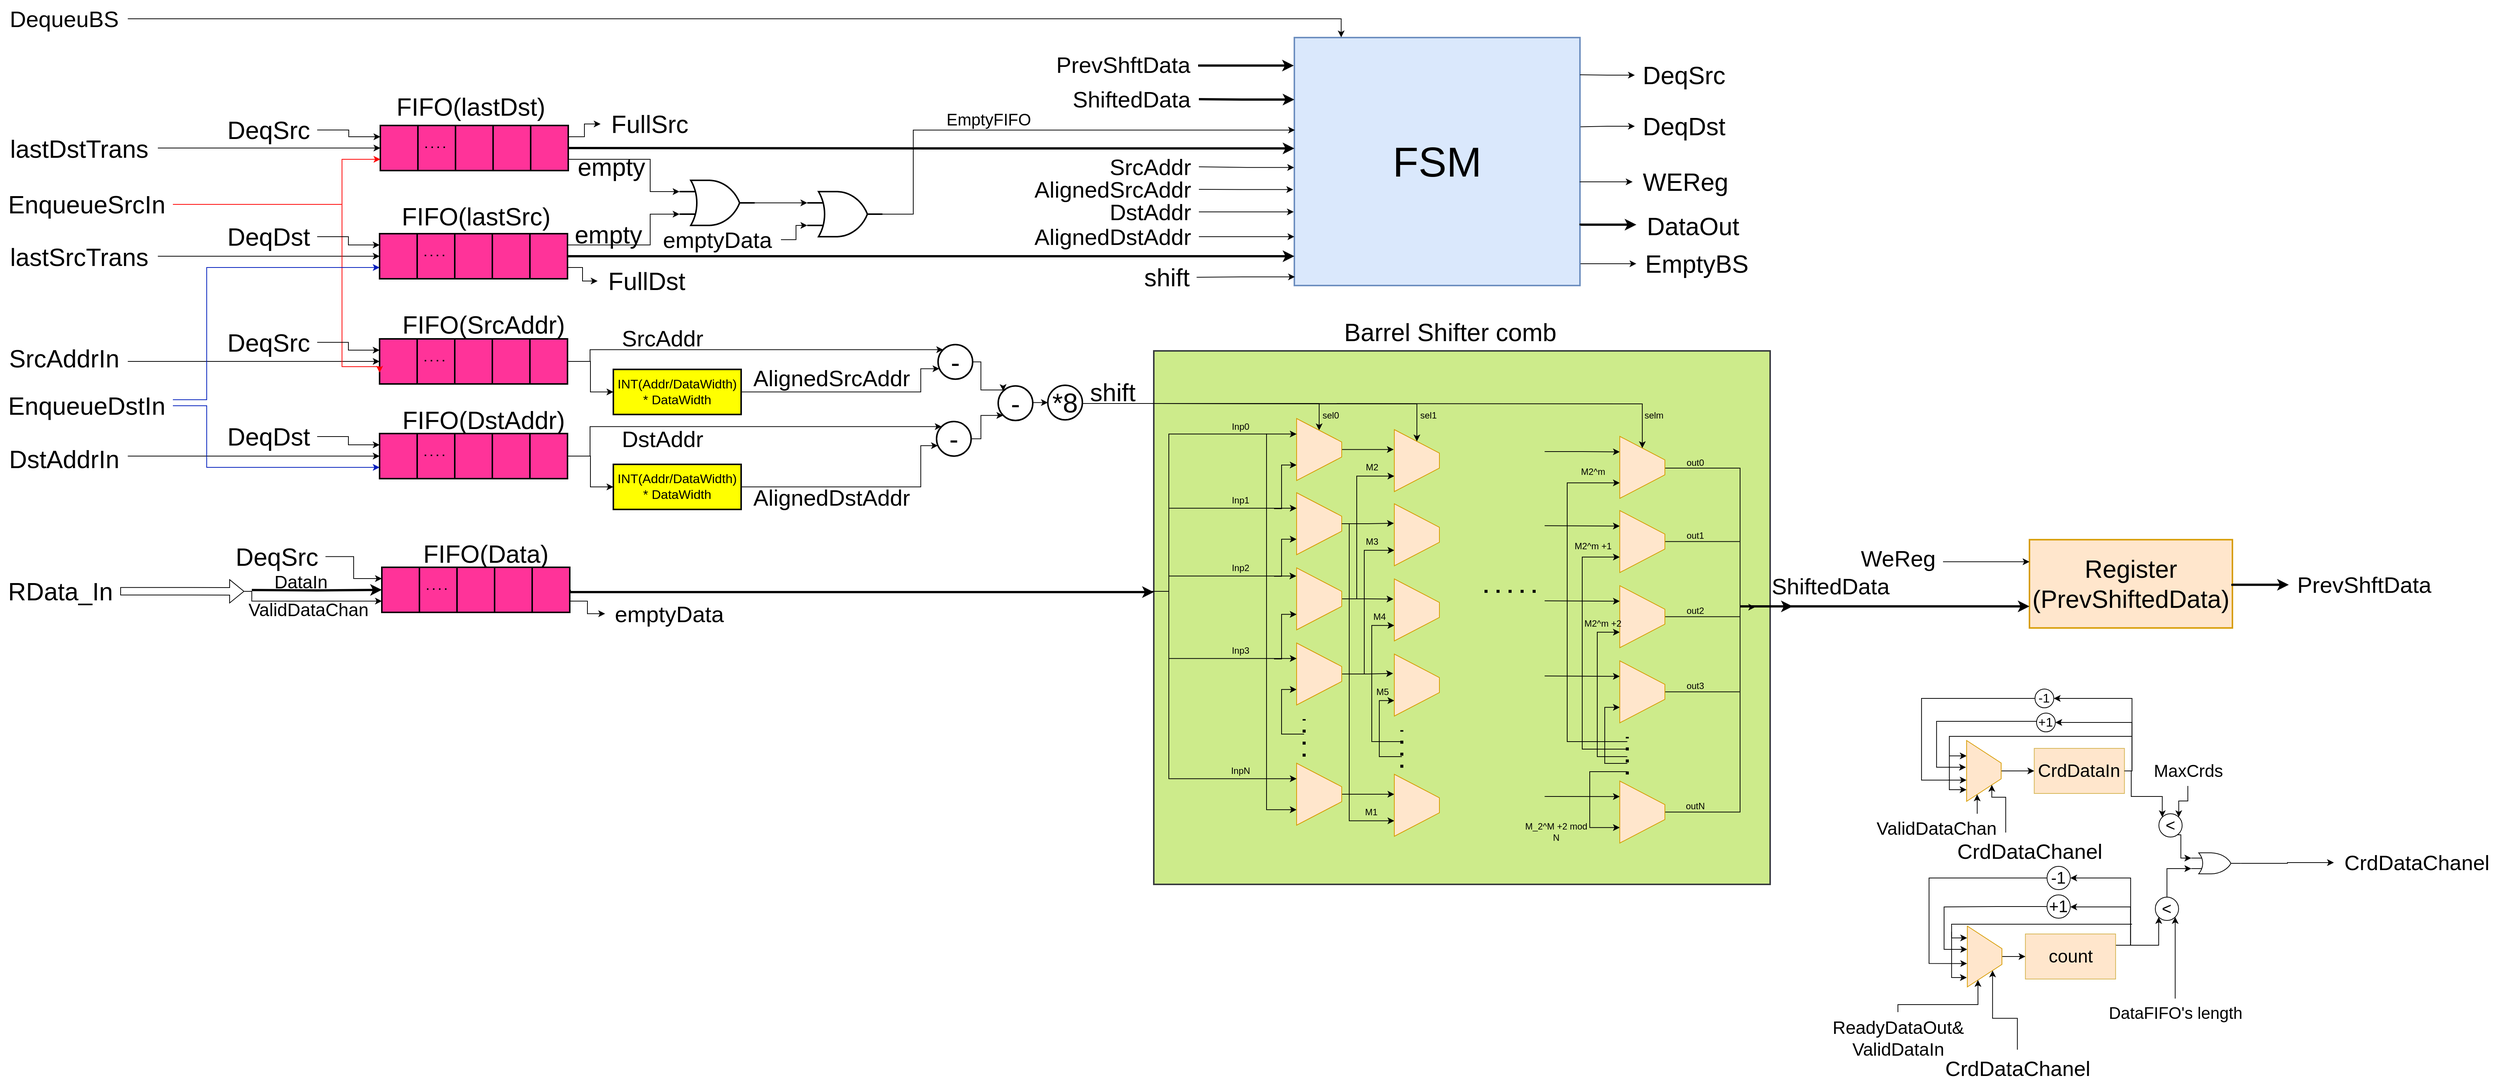 <mxfile version="20.5.1" type="device" pages="3"><diagram id="yL5pJVqLe35tkb_d3WS5" name="Σελίδα-1"><mxGraphModel dx="5209" dy="2914" grid="1" gridSize="10" guides="1" tooltips="1" connect="1" arrows="1" fold="1" page="1" pageScale="1" pageWidth="827" pageHeight="1169" math="0" shadow="0"><root><mxCell id="0"/><mxCell id="1" parent="0"/><mxCell id="ybeaj1PNNLpwJ7tggO6W-11" value="" style="rounded=0;whiteSpace=wrap;html=1;strokeColor=#36393d;strokeWidth=2;fontSize=22;fillColor=#cdeb8b;" parent="1" vertex="1"><mxGeometry x="50" y="10" width="820" height="710" as="geometry"/></mxCell><mxCell id="Txt5MWZacMRyf1WH_Fkh-17" style="edgeStyle=orthogonalEdgeStyle;rounded=0;orthogonalLoop=1;jettySize=auto;html=1;exitX=0.75;exitY=1;exitDx=0;exitDy=0;entryX=0.75;entryY=1;entryDx=0;entryDy=0;" parent="1" target="Txt5MWZacMRyf1WH_Fkh-1" edge="1"><mxGeometry relative="1" as="geometry"><mxPoint x="210" y="220" as="sourcePoint"/><Array as="points"><mxPoint x="220" y="220"/><mxPoint x="220" y="162"/></Array></mxGeometry></mxCell><mxCell id="Txt5MWZacMRyf1WH_Fkh-30" style="edgeStyle=orthogonalEdgeStyle;rounded=0;orthogonalLoop=1;jettySize=auto;html=1;exitX=0.5;exitY=0;exitDx=0;exitDy=0;entryX=0.321;entryY=1.013;entryDx=0;entryDy=0;entryPerimeter=0;" parent="1" source="Txt5MWZacMRyf1WH_Fkh-1" target="Txt5MWZacMRyf1WH_Fkh-22" edge="1"><mxGeometry relative="1" as="geometry"/></mxCell><mxCell id="Txt5MWZacMRyf1WH_Fkh-77" style="edgeStyle=orthogonalEdgeStyle;rounded=0;orthogonalLoop=1;jettySize=auto;html=1;strokeWidth=1;entryX=0;entryY=0.5;entryDx=0;entryDy=0;exitX=1;exitY=0.5;exitDx=0;exitDy=0;" parent="1" source="ybeaj1PNNLpwJ7tggO6W-86" target="Txt5MWZacMRyf1WH_Fkh-1" edge="1"><mxGeometry relative="1" as="geometry"><mxPoint y="80" as="sourcePoint"/><Array as="points"><mxPoint x="-45" y="80"/><mxPoint x="270" y="80"/></Array></mxGeometry></mxCell><mxCell id="Txt5MWZacMRyf1WH_Fkh-1" value="" style="shape=trapezoid;perimeter=trapezoidPerimeter;whiteSpace=wrap;html=1;fixedSize=1;rotation=90;size=31.25;fillColor=#ffe6cc;strokeColor=#d79b00;" parent="1" vertex="1"><mxGeometry x="228.75" y="111.25" width="82.5" height="60" as="geometry"/></mxCell><mxCell id="Txt5MWZacMRyf1WH_Fkh-18" style="edgeStyle=orthogonalEdgeStyle;rounded=0;orthogonalLoop=1;jettySize=auto;html=1;exitX=0.75;exitY=1;exitDx=0;exitDy=0;entryX=0.75;entryY=1;entryDx=0;entryDy=0;" parent="1" target="Txt5MWZacMRyf1WH_Fkh-2" edge="1"><mxGeometry relative="1" as="geometry"><mxPoint x="210" y="310" as="sourcePoint"/><Array as="points"><mxPoint x="220" y="310"/><mxPoint x="220" y="261"/></Array></mxGeometry></mxCell><mxCell id="Txt5MWZacMRyf1WH_Fkh-31" style="edgeStyle=orthogonalEdgeStyle;rounded=0;orthogonalLoop=1;jettySize=auto;html=1;exitX=0.5;exitY=0;exitDx=0;exitDy=0;entryX=0.314;entryY=1.01;entryDx=0;entryDy=0;entryPerimeter=0;" parent="1" source="Txt5MWZacMRyf1WH_Fkh-2" target="Txt5MWZacMRyf1WH_Fkh-23" edge="1"><mxGeometry relative="1" as="geometry"/></mxCell><mxCell id="Txt5MWZacMRyf1WH_Fkh-2" value="" style="shape=trapezoid;perimeter=trapezoidPerimeter;whiteSpace=wrap;html=1;fixedSize=1;rotation=90;size=31.25;fillColor=#ffe6cc;strokeColor=#d79b00;" parent="1" vertex="1"><mxGeometry x="228.75" y="210" width="82.5" height="60" as="geometry"/></mxCell><mxCell id="Txt5MWZacMRyf1WH_Fkh-19" style="edgeStyle=orthogonalEdgeStyle;rounded=0;orthogonalLoop=1;jettySize=auto;html=1;exitX=0.75;exitY=1;exitDx=0;exitDy=0;entryX=0.75;entryY=1;entryDx=0;entryDy=0;" parent="1" target="Txt5MWZacMRyf1WH_Fkh-3" edge="1"><mxGeometry relative="1" as="geometry"><mxPoint x="210" y="420" as="sourcePoint"/><Array as="points"><mxPoint x="220" y="420"/><mxPoint x="220" y="361"/></Array></mxGeometry></mxCell><mxCell id="Txt5MWZacMRyf1WH_Fkh-32" style="edgeStyle=orthogonalEdgeStyle;rounded=0;orthogonalLoop=1;jettySize=auto;html=1;exitX=0.5;exitY=0;exitDx=0;exitDy=0;entryX=0.325;entryY=1.019;entryDx=0;entryDy=0;entryPerimeter=0;" parent="1" source="Txt5MWZacMRyf1WH_Fkh-3" target="Txt5MWZacMRyf1WH_Fkh-24" edge="1"><mxGeometry relative="1" as="geometry"/></mxCell><mxCell id="Txt5MWZacMRyf1WH_Fkh-3" value="" style="shape=trapezoid;perimeter=trapezoidPerimeter;whiteSpace=wrap;html=1;fixedSize=1;rotation=90;size=31.25;fillColor=#ffe6cc;strokeColor=#d79b00;" parent="1" vertex="1"><mxGeometry x="228.75" y="310" width="82.5" height="60" as="geometry"/></mxCell><mxCell id="Txt5MWZacMRyf1WH_Fkh-21" style="edgeStyle=orthogonalEdgeStyle;rounded=0;orthogonalLoop=1;jettySize=auto;html=1;exitX=0.75;exitY=1;exitDx=0;exitDy=0;entryX=0.75;entryY=1;entryDx=0;entryDy=0;" parent="1" target="Txt5MWZacMRyf1WH_Fkh-4" edge="1"><mxGeometry relative="1" as="geometry"><mxPoint x="250" y="520" as="sourcePoint"/><Array as="points"><mxPoint x="220" y="520"/><mxPoint x="220" y="461"/></Array></mxGeometry></mxCell><mxCell id="Txt5MWZacMRyf1WH_Fkh-33" style="edgeStyle=orthogonalEdgeStyle;rounded=0;orthogonalLoop=1;jettySize=auto;html=1;exitX=0.5;exitY=0;exitDx=0;exitDy=0;entryX=0.312;entryY=1.028;entryDx=0;entryDy=0;entryPerimeter=0;" parent="1" source="Txt5MWZacMRyf1WH_Fkh-4" target="Txt5MWZacMRyf1WH_Fkh-26" edge="1"><mxGeometry relative="1" as="geometry"/></mxCell><mxCell id="Txt5MWZacMRyf1WH_Fkh-4" value="" style="shape=trapezoid;perimeter=trapezoidPerimeter;whiteSpace=wrap;html=1;fixedSize=1;rotation=90;size=31.25;fillColor=#ffe6cc;strokeColor=#d79b00;" parent="1" vertex="1"><mxGeometry x="228.75" y="410" width="82.5" height="60" as="geometry"/></mxCell><mxCell id="Txt5MWZacMRyf1WH_Fkh-20" style="edgeStyle=orthogonalEdgeStyle;rounded=0;orthogonalLoop=1;jettySize=auto;html=1;exitX=0.75;exitY=1;exitDx=0;exitDy=0;entryX=0.75;entryY=1;entryDx=0;entryDy=0;" parent="1" target="Txt5MWZacMRyf1WH_Fkh-5" edge="1"><mxGeometry relative="1" as="geometry"><mxPoint x="200" y="120" as="sourcePoint"/><Array as="points"><mxPoint x="200" y="621"/></Array></mxGeometry></mxCell><mxCell id="Txt5MWZacMRyf1WH_Fkh-34" style="edgeStyle=orthogonalEdgeStyle;rounded=0;orthogonalLoop=1;jettySize=auto;html=1;exitX=0.5;exitY=0;exitDx=0;exitDy=0;entryX=0.322;entryY=1;entryDx=0;entryDy=0;entryPerimeter=0;" parent="1" source="Txt5MWZacMRyf1WH_Fkh-5" target="Txt5MWZacMRyf1WH_Fkh-27" edge="1"><mxGeometry relative="1" as="geometry"/></mxCell><mxCell id="Txt5MWZacMRyf1WH_Fkh-5" value="" style="shape=trapezoid;perimeter=trapezoidPerimeter;whiteSpace=wrap;html=1;fixedSize=1;rotation=90;size=31.25;fillColor=#ffe6cc;strokeColor=#d79b00;" parent="1" vertex="1"><mxGeometry x="228.75" y="570" width="82.5" height="60" as="geometry"/></mxCell><mxCell id="Txt5MWZacMRyf1WH_Fkh-6" value="" style="endArrow=none;dashed=1;html=1;dashPattern=1 3;strokeWidth=4;rounded=0;" parent="1" edge="1"><mxGeometry width="50" height="50" relative="1" as="geometry"><mxPoint x="250" y="550" as="sourcePoint"/><mxPoint x="250" y="500" as="targetPoint"/></mxGeometry></mxCell><mxCell id="Txt5MWZacMRyf1WH_Fkh-12" style="edgeStyle=orthogonalEdgeStyle;rounded=0;orthogonalLoop=1;jettySize=auto;html=1;entryX=0.25;entryY=1;entryDx=0;entryDy=0;" parent="1" target="Txt5MWZacMRyf1WH_Fkh-1" edge="1"><mxGeometry relative="1" as="geometry"><mxPoint y="330" as="sourcePoint"/><Array as="points"><mxPoint x="70" y="330"/><mxPoint x="70" y="121"/></Array></mxGeometry></mxCell><mxCell id="Txt5MWZacMRyf1WH_Fkh-13" style="edgeStyle=orthogonalEdgeStyle;rounded=0;orthogonalLoop=1;jettySize=auto;html=1;entryX=0.25;entryY=1;entryDx=0;entryDy=0;" parent="1" target="Txt5MWZacMRyf1WH_Fkh-2" edge="1"><mxGeometry relative="1" as="geometry"><mxPoint x="40" y="330" as="sourcePoint"/><Array as="points"><mxPoint x="70" y="330"/><mxPoint x="70" y="219"/></Array></mxGeometry></mxCell><mxCell id="Txt5MWZacMRyf1WH_Fkh-14" style="edgeStyle=orthogonalEdgeStyle;rounded=0;orthogonalLoop=1;jettySize=auto;html=1;entryX=0.132;entryY=1.007;entryDx=0;entryDy=0;entryPerimeter=0;" parent="1" target="Txt5MWZacMRyf1WH_Fkh-3" edge="1"><mxGeometry relative="1" as="geometry"><mxPoint x="70" y="330" as="sourcePoint"/><Array as="points"><mxPoint x="70" y="310"/></Array></mxGeometry></mxCell><mxCell id="Txt5MWZacMRyf1WH_Fkh-15" style="edgeStyle=orthogonalEdgeStyle;rounded=0;orthogonalLoop=1;jettySize=auto;html=1;entryX=0.25;entryY=1;entryDx=0;entryDy=0;" parent="1" target="Txt5MWZacMRyf1WH_Fkh-4" edge="1"><mxGeometry relative="1" as="geometry"><mxPoint x="50" y="330" as="sourcePoint"/><Array as="points"><mxPoint x="70" y="330"/><mxPoint x="70" y="419"/></Array></mxGeometry></mxCell><mxCell id="Txt5MWZacMRyf1WH_Fkh-16" style="edgeStyle=orthogonalEdgeStyle;rounded=0;orthogonalLoop=1;jettySize=auto;html=1;entryX=0.25;entryY=1;entryDx=0;entryDy=0;" parent="1" target="Txt5MWZacMRyf1WH_Fkh-5" edge="1"><mxGeometry relative="1" as="geometry"><mxPoint x="40" y="330" as="sourcePoint"/><Array as="points"><mxPoint x="70" y="330"/><mxPoint x="70" y="579"/></Array></mxGeometry></mxCell><mxCell id="Txt5MWZacMRyf1WH_Fkh-35" style="edgeStyle=orthogonalEdgeStyle;rounded=0;orthogonalLoop=1;jettySize=auto;html=1;entryX=0.75;entryY=1;entryDx=0;entryDy=0;" parent="1" target="Txt5MWZacMRyf1WH_Fkh-22" edge="1"><mxGeometry relative="1" as="geometry"><mxPoint x="320" y="340" as="sourcePoint"/><Array as="points"><mxPoint x="320" y="340"/><mxPoint x="320" y="177"/></Array></mxGeometry></mxCell><mxCell id="Txt5MWZacMRyf1WH_Fkh-22" value="" style="shape=trapezoid;perimeter=trapezoidPerimeter;whiteSpace=wrap;html=1;fixedSize=1;rotation=90;size=31.25;fillColor=#ffe6cc;strokeColor=#d79b00;" parent="1" vertex="1"><mxGeometry x="358.75" y="126" width="82.5" height="60" as="geometry"/></mxCell><mxCell id="Txt5MWZacMRyf1WH_Fkh-36" style="edgeStyle=orthogonalEdgeStyle;rounded=0;orthogonalLoop=1;jettySize=auto;html=1;entryX=0.75;entryY=1;entryDx=0;entryDy=0;" parent="1" target="Txt5MWZacMRyf1WH_Fkh-23" edge="1"><mxGeometry relative="1" as="geometry"><mxPoint x="330" y="440" as="sourcePoint"/><Array as="points"><mxPoint x="330" y="440"/><mxPoint x="330" y="275"/></Array></mxGeometry></mxCell><mxCell id="Txt5MWZacMRyf1WH_Fkh-23" value="" style="shape=trapezoid;perimeter=trapezoidPerimeter;whiteSpace=wrap;html=1;fixedSize=1;rotation=90;size=31.25;fillColor=#ffe6cc;strokeColor=#d79b00;" parent="1" vertex="1"><mxGeometry x="358.75" y="224.75" width="82.5" height="60" as="geometry"/></mxCell><mxCell id="Txt5MWZacMRyf1WH_Fkh-37" style="edgeStyle=orthogonalEdgeStyle;rounded=0;orthogonalLoop=1;jettySize=auto;html=1;entryX=0.75;entryY=1;entryDx=0;entryDy=0;" parent="1" target="Txt5MWZacMRyf1WH_Fkh-24" edge="1"><mxGeometry relative="1" as="geometry"><mxPoint x="380" y="530" as="sourcePoint"/><Array as="points"><mxPoint x="340" y="530"/><mxPoint x="340" y="375"/></Array></mxGeometry></mxCell><mxCell id="Txt5MWZacMRyf1WH_Fkh-24" value="" style="shape=trapezoid;perimeter=trapezoidPerimeter;whiteSpace=wrap;html=1;fixedSize=1;rotation=90;size=31.25;fillColor=#ffe6cc;strokeColor=#d79b00;" parent="1" vertex="1"><mxGeometry x="358.75" y="324.75" width="82.5" height="60" as="geometry"/></mxCell><mxCell id="Txt5MWZacMRyf1WH_Fkh-25" style="edgeStyle=orthogonalEdgeStyle;rounded=0;orthogonalLoop=1;jettySize=auto;html=1;entryX=0.75;entryY=1;entryDx=0;entryDy=0;" parent="1" target="Txt5MWZacMRyf1WH_Fkh-26" edge="1"><mxGeometry relative="1" as="geometry"><mxPoint x="380" y="550" as="sourcePoint"/><Array as="points"><mxPoint x="380" y="550"/><mxPoint x="350" y="550"/><mxPoint x="350" y="475"/></Array></mxGeometry></mxCell><mxCell id="Txt5MWZacMRyf1WH_Fkh-26" value="" style="shape=trapezoid;perimeter=trapezoidPerimeter;whiteSpace=wrap;html=1;fixedSize=1;rotation=90;size=31.25;fillColor=#ffe6cc;strokeColor=#d79b00;" parent="1" vertex="1"><mxGeometry x="358.75" y="424.75" width="82.5" height="60" as="geometry"/></mxCell><mxCell id="Txt5MWZacMRyf1WH_Fkh-38" style="edgeStyle=orthogonalEdgeStyle;rounded=0;orthogonalLoop=1;jettySize=auto;html=1;exitX=0.5;exitY=0;exitDx=0;exitDy=0;entryX=0.75;entryY=1;entryDx=0;entryDy=0;" parent="1" source="Txt5MWZacMRyf1WH_Fkh-2" target="Txt5MWZacMRyf1WH_Fkh-27" edge="1"><mxGeometry relative="1" as="geometry"><mxPoint x="310" y="238.0" as="sourcePoint"/><Array as="points"><mxPoint x="310" y="240"/><mxPoint x="310" y="635"/></Array></mxGeometry></mxCell><mxCell id="Txt5MWZacMRyf1WH_Fkh-27" value="" style="shape=trapezoid;perimeter=trapezoidPerimeter;whiteSpace=wrap;html=1;fixedSize=1;rotation=90;size=31.25;fillColor=#ffe6cc;strokeColor=#d79b00;" parent="1" vertex="1"><mxGeometry x="358.75" y="584.75" width="82.5" height="60" as="geometry"/></mxCell><mxCell id="Txt5MWZacMRyf1WH_Fkh-28" value="" style="endArrow=none;dashed=1;html=1;dashPattern=1 3;strokeWidth=4;rounded=0;fillColor=#ffe6cc;strokeColor=#000000;" parent="1" edge="1"><mxGeometry width="50" height="50" relative="1" as="geometry"><mxPoint x="380" y="564.75" as="sourcePoint"/><mxPoint x="380" y="514.75" as="targetPoint"/></mxGeometry></mxCell><mxCell id="Txt5MWZacMRyf1WH_Fkh-39" value="" style="endArrow=none;dashed=1;html=1;dashPattern=1 3;strokeWidth=4;rounded=0;" parent="1" edge="1"><mxGeometry width="50" height="50" relative="1" as="geometry"><mxPoint x="490" y="330" as="sourcePoint"/><mxPoint x="560" y="330" as="targetPoint"/></mxGeometry></mxCell><mxCell id="Txt5MWZacMRyf1WH_Fkh-49" style="edgeStyle=orthogonalEdgeStyle;rounded=0;orthogonalLoop=1;jettySize=auto;html=1;exitX=0.75;exitY=1;exitDx=0;exitDy=0;strokeWidth=1;entryX=0.75;entryY=1;entryDx=0;entryDy=0;" parent="1" target="Txt5MWZacMRyf1WH_Fkh-40" edge="1"><mxGeometry relative="1" as="geometry"><mxPoint x="680" y="530" as="sourcePoint"/><Array as="points"><mxPoint x="600" y="530"/><mxPoint x="600" y="186"/></Array></mxGeometry></mxCell><mxCell id="Txt5MWZacMRyf1WH_Fkh-50" style="edgeStyle=orthogonalEdgeStyle;rounded=0;orthogonalLoop=1;jettySize=auto;html=1;strokeWidth=1;entryX=0.25;entryY=1;entryDx=0;entryDy=0;" parent="1" target="Txt5MWZacMRyf1WH_Fkh-40" edge="1"><mxGeometry relative="1" as="geometry"><mxPoint x="570" y="144" as="sourcePoint"/><Array as="points"><mxPoint x="620" y="144"/><mxPoint x="620" y="144"/></Array></mxGeometry></mxCell><mxCell id="Txt5MWZacMRyf1WH_Fkh-66" style="edgeStyle=orthogonalEdgeStyle;rounded=0;orthogonalLoop=1;jettySize=auto;html=1;exitX=0.5;exitY=0;exitDx=0;exitDy=0;strokeWidth=1;" parent="1" edge="1"><mxGeometry relative="1" as="geometry"><mxPoint x="850" y="351" as="targetPoint"/><mxPoint x="729.94" y="166" as="sourcePoint"/><Array as="points"><mxPoint x="830" y="166"/><mxPoint x="830" y="351"/></Array></mxGeometry></mxCell><mxCell id="Txt5MWZacMRyf1WH_Fkh-40" value="" style="shape=trapezoid;perimeter=trapezoidPerimeter;whiteSpace=wrap;html=1;fixedSize=1;rotation=90;size=31.25;fillColor=#ffe6cc;strokeColor=#d79b00;" parent="1" vertex="1"><mxGeometry x="658.69" y="135" width="82.5" height="60" as="geometry"/></mxCell><mxCell id="Txt5MWZacMRyf1WH_Fkh-48" style="edgeStyle=orthogonalEdgeStyle;rounded=0;orthogonalLoop=1;jettySize=auto;html=1;strokeWidth=1;entryX=0.75;entryY=1;entryDx=0;entryDy=0;" parent="1" target="Txt5MWZacMRyf1WH_Fkh-41" edge="1"><mxGeometry relative="1" as="geometry"><mxPoint x="680" y="540" as="sourcePoint"/><Array as="points"><mxPoint x="680" y="540"/><mxPoint x="620" y="540"/><mxPoint x="620" y="284"/></Array></mxGeometry></mxCell><mxCell id="Txt5MWZacMRyf1WH_Fkh-51" style="edgeStyle=orthogonalEdgeStyle;rounded=0;orthogonalLoop=1;jettySize=auto;html=1;exitX=0.25;exitY=1;exitDx=0;exitDy=0;strokeWidth=1;entryX=0.25;entryY=1;entryDx=0;entryDy=0;" parent="1" target="Txt5MWZacMRyf1WH_Fkh-41" edge="1"><mxGeometry relative="1" as="geometry"><mxPoint x="570" y="242.647" as="sourcePoint"/></mxGeometry></mxCell><mxCell id="Txt5MWZacMRyf1WH_Fkh-69" style="edgeStyle=orthogonalEdgeStyle;rounded=0;orthogonalLoop=1;jettySize=auto;html=1;exitX=0.5;exitY=0;exitDx=0;exitDy=0;strokeWidth=1;endArrow=none;endFill=0;" parent="1" source="Txt5MWZacMRyf1WH_Fkh-41" edge="1"><mxGeometry relative="1" as="geometry"><mxPoint x="900" y="350" as="targetPoint"/><Array as="points"><mxPoint x="830" y="264"/><mxPoint x="830" y="350"/></Array></mxGeometry></mxCell><mxCell id="Txt5MWZacMRyf1WH_Fkh-41" value="" style="shape=trapezoid;perimeter=trapezoidPerimeter;whiteSpace=wrap;html=1;fixedSize=1;rotation=90;size=31.25;fillColor=#ffe6cc;strokeColor=#d79b00;" parent="1" vertex="1"><mxGeometry x="658.69" y="233.75" width="82.5" height="60" as="geometry"/></mxCell><mxCell id="Txt5MWZacMRyf1WH_Fkh-42" style="edgeStyle=orthogonalEdgeStyle;rounded=0;orthogonalLoop=1;jettySize=auto;html=1;entryX=0.75;entryY=1;entryDx=0;entryDy=0;" parent="1" target="Txt5MWZacMRyf1WH_Fkh-43" edge="1"><mxGeometry relative="1" as="geometry"><mxPoint x="680" y="550" as="sourcePoint"/><Array as="points"><mxPoint x="640" y="550"/><mxPoint x="640" y="384"/></Array></mxGeometry></mxCell><mxCell id="Txt5MWZacMRyf1WH_Fkh-52" style="edgeStyle=orthogonalEdgeStyle;rounded=0;orthogonalLoop=1;jettySize=auto;html=1;exitX=0.25;exitY=1;exitDx=0;exitDy=0;strokeWidth=1;entryX=0.25;entryY=1;entryDx=0;entryDy=0;" parent="1" target="Txt5MWZacMRyf1WH_Fkh-43" edge="1"><mxGeometry relative="1" as="geometry"><mxPoint x="570" y="342.647" as="sourcePoint"/></mxGeometry></mxCell><mxCell id="Txt5MWZacMRyf1WH_Fkh-76" style="edgeStyle=orthogonalEdgeStyle;rounded=0;orthogonalLoop=1;jettySize=auto;html=1;exitX=0.5;exitY=0;exitDx=0;exitDy=0;strokeWidth=1;endArrow=none;endFill=0;" parent="1" source="Txt5MWZacMRyf1WH_Fkh-43" edge="1"><mxGeometry relative="1" as="geometry"><mxPoint x="900" y="350" as="targetPoint"/><Array as="points"><mxPoint x="830" y="364"/><mxPoint x="830" y="350"/></Array></mxGeometry></mxCell><mxCell id="Txt5MWZacMRyf1WH_Fkh-43" value="" style="shape=trapezoid;perimeter=trapezoidPerimeter;whiteSpace=wrap;html=1;fixedSize=1;rotation=90;size=31.25;fillColor=#ffe6cc;strokeColor=#d79b00;" parent="1" vertex="1"><mxGeometry x="658.69" y="333.75" width="82.5" height="60" as="geometry"/></mxCell><mxCell id="Txt5MWZacMRyf1WH_Fkh-44" style="edgeStyle=orthogonalEdgeStyle;rounded=0;orthogonalLoop=1;jettySize=auto;html=1;entryX=0.75;entryY=1;entryDx=0;entryDy=0;" parent="1" target="Txt5MWZacMRyf1WH_Fkh-45" edge="1"><mxGeometry relative="1" as="geometry"><mxPoint x="679.94" y="559" as="sourcePoint"/><Array as="points"><mxPoint x="679.94" y="559"/><mxPoint x="649.94" y="559"/><mxPoint x="649.94" y="484"/></Array></mxGeometry></mxCell><mxCell id="Txt5MWZacMRyf1WH_Fkh-53" style="edgeStyle=orthogonalEdgeStyle;rounded=0;orthogonalLoop=1;jettySize=auto;html=1;exitX=0.25;exitY=1;exitDx=0;exitDy=0;strokeWidth=1;entryX=0.25;entryY=1;entryDx=0;entryDy=0;" parent="1" target="Txt5MWZacMRyf1WH_Fkh-45" edge="1"><mxGeometry relative="1" as="geometry"><mxPoint x="570" y="442.647" as="sourcePoint"/></mxGeometry></mxCell><mxCell id="Txt5MWZacMRyf1WH_Fkh-75" style="edgeStyle=orthogonalEdgeStyle;rounded=0;orthogonalLoop=1;jettySize=auto;html=1;exitX=0.5;exitY=0;exitDx=0;exitDy=0;strokeWidth=1;endArrow=none;endFill=0;" parent="1" source="Txt5MWZacMRyf1WH_Fkh-45" edge="1"><mxGeometry relative="1" as="geometry"><mxPoint x="900" y="350" as="targetPoint"/><Array as="points"><mxPoint x="830" y="464"/><mxPoint x="830" y="350"/></Array></mxGeometry></mxCell><mxCell id="Txt5MWZacMRyf1WH_Fkh-45" value="" style="shape=trapezoid;perimeter=trapezoidPerimeter;whiteSpace=wrap;html=1;fixedSize=1;rotation=90;size=31.25;fillColor=#ffe6cc;strokeColor=#d79b00;" parent="1" vertex="1"><mxGeometry x="658.69" y="433.75" width="82.5" height="60" as="geometry"/></mxCell><mxCell id="Txt5MWZacMRyf1WH_Fkh-63" style="edgeStyle=orthogonalEdgeStyle;rounded=0;orthogonalLoop=1;jettySize=auto;html=1;strokeWidth=1;entryX=0.25;entryY=1;entryDx=0;entryDy=0;" parent="1" target="Txt5MWZacMRyf1WH_Fkh-46" edge="1"><mxGeometry relative="1" as="geometry"><mxPoint x="570" y="603" as="sourcePoint"/><Array as="points"><mxPoint x="580" y="603"/></Array></mxGeometry></mxCell><mxCell id="Txt5MWZacMRyf1WH_Fkh-64" style="edgeStyle=orthogonalEdgeStyle;rounded=0;orthogonalLoop=1;jettySize=auto;html=1;strokeWidth=1;entryX=0.75;entryY=1;entryDx=0;entryDy=0;" parent="1" target="Txt5MWZacMRyf1WH_Fkh-46" edge="1"><mxGeometry relative="1" as="geometry"><mxPoint x="680" y="570" as="sourcePoint"/><Array as="points"><mxPoint x="630" y="570"/><mxPoint x="630" y="644"/></Array></mxGeometry></mxCell><mxCell id="Txt5MWZacMRyf1WH_Fkh-74" style="edgeStyle=orthogonalEdgeStyle;rounded=0;orthogonalLoop=1;jettySize=auto;html=1;exitX=0.5;exitY=0;exitDx=0;exitDy=0;strokeWidth=1;endArrow=none;endFill=0;" parent="1" source="Txt5MWZacMRyf1WH_Fkh-46" edge="1"><mxGeometry relative="1" as="geometry"><mxPoint x="900" y="350" as="targetPoint"/><Array as="points"><mxPoint x="830" y="624"/><mxPoint x="830" y="350"/></Array></mxGeometry></mxCell><mxCell id="Txt5MWZacMRyf1WH_Fkh-46" value="" style="shape=trapezoid;perimeter=trapezoidPerimeter;whiteSpace=wrap;html=1;fixedSize=1;rotation=90;size=31.25;fillColor=#ffe6cc;strokeColor=#d79b00;" parent="1" vertex="1"><mxGeometry x="658.69" y="593.75" width="82.5" height="60" as="geometry"/></mxCell><mxCell id="Txt5MWZacMRyf1WH_Fkh-47" value="" style="endArrow=none;dashed=1;html=1;dashPattern=1 3;strokeWidth=4;rounded=0;" parent="1" edge="1"><mxGeometry width="50" height="50" relative="1" as="geometry"><mxPoint x="679.94" y="573.75" as="sourcePoint"/><mxPoint x="679.94" y="523.75" as="targetPoint"/></mxGeometry></mxCell><mxCell id="Txt5MWZacMRyf1WH_Fkh-54" value="M2" style="text;html=1;align=center;verticalAlign=middle;resizable=0;points=[];autosize=1;strokeColor=none;fillColor=none;" parent="1" vertex="1"><mxGeometry x="320" y="150" width="40" height="30" as="geometry"/></mxCell><mxCell id="Txt5MWZacMRyf1WH_Fkh-55" value="M3" style="text;html=1;align=center;verticalAlign=middle;resizable=0;points=[];autosize=1;strokeColor=none;fillColor=none;" parent="1" vertex="1"><mxGeometry x="320" y="248.75" width="40" height="30" as="geometry"/></mxCell><mxCell id="Txt5MWZacMRyf1WH_Fkh-56" value="M4" style="text;html=1;align=center;verticalAlign=middle;resizable=0;points=[];autosize=1;strokeColor=none;fillColor=none;" parent="1" vertex="1"><mxGeometry x="330" y="348.75" width="40" height="30" as="geometry"/></mxCell><mxCell id="Txt5MWZacMRyf1WH_Fkh-57" value="M5" style="text;html=1;align=center;verticalAlign=middle;resizable=0;points=[];autosize=1;strokeColor=none;fillColor=none;" parent="1" vertex="1"><mxGeometry x="334" y="448.75" width="40" height="30" as="geometry"/></mxCell><mxCell id="Txt5MWZacMRyf1WH_Fkh-58" value="M1" style="text;html=1;align=center;verticalAlign=middle;resizable=0;points=[];autosize=1;strokeColor=none;fillColor=none;" parent="1" vertex="1"><mxGeometry x="318.75" y="608.75" width="40" height="30" as="geometry"/></mxCell><mxCell id="Txt5MWZacMRyf1WH_Fkh-59" value="M2^m" style="text;html=1;align=center;verticalAlign=middle;resizable=0;points=[];autosize=1;strokeColor=none;fillColor=none;" parent="1" vertex="1"><mxGeometry x="603.69" y="156" width="60" height="30" as="geometry"/></mxCell><mxCell id="Txt5MWZacMRyf1WH_Fkh-60" value="M2^m +1" style="text;html=1;align=center;verticalAlign=middle;resizable=0;points=[];autosize=1;strokeColor=none;fillColor=none;" parent="1" vertex="1"><mxGeometry x="598.69" y="254.75" width="70" height="30" as="geometry"/></mxCell><mxCell id="Txt5MWZacMRyf1WH_Fkh-61" value="M2^m +2" style="text;html=1;align=center;verticalAlign=middle;resizable=0;points=[];autosize=1;strokeColor=none;fillColor=none;" parent="1" vertex="1"><mxGeometry x="611.69" y="357.75" width="70" height="30" as="geometry"/></mxCell><mxCell id="Txt5MWZacMRyf1WH_Fkh-83" style="edgeStyle=orthogonalEdgeStyle;rounded=0;orthogonalLoop=1;jettySize=auto;html=1;strokeWidth=1;fillColor=#ffe6cc;strokeColor=#000000;" parent="1" target="Txt5MWZacMRyf1WH_Fkh-22" edge="1"><mxGeometry relative="1" as="geometry"><mxPoint x="10" y="80" as="sourcePoint"/></mxGeometry></mxCell><mxCell id="Txt5MWZacMRyf1WH_Fkh-81" style="edgeStyle=orthogonalEdgeStyle;rounded=0;orthogonalLoop=1;jettySize=auto;html=1;entryX=0;entryY=0.5;entryDx=0;entryDy=0;strokeWidth=1;" parent="1" target="Txt5MWZacMRyf1WH_Fkh-40" edge="1"><mxGeometry relative="1" as="geometry"><mxPoint x="50" y="80" as="sourcePoint"/></mxGeometry></mxCell><mxCell id="ybeaj1PNNLpwJ7tggO6W-1" value="Inp0" style="text;html=1;align=center;verticalAlign=middle;resizable=0;points=[];autosize=1;strokeColor=none;fillColor=none;" parent="1" vertex="1"><mxGeometry x="140" y="96" width="50" height="30" as="geometry"/></mxCell><mxCell id="ybeaj1PNNLpwJ7tggO6W-2" value="Inp1" style="text;html=1;align=center;verticalAlign=middle;resizable=0;points=[];autosize=1;strokeColor=none;fillColor=none;" parent="1" vertex="1"><mxGeometry x="140" y="194" width="50" height="30" as="geometry"/></mxCell><mxCell id="ybeaj1PNNLpwJ7tggO6W-3" value="Inp2" style="text;html=1;align=center;verticalAlign=middle;resizable=0;points=[];autosize=1;strokeColor=none;fillColor=none;" parent="1" vertex="1"><mxGeometry x="140" y="284" width="50" height="30" as="geometry"/></mxCell><mxCell id="ybeaj1PNNLpwJ7tggO6W-4" value="Inp3" style="text;html=1;align=center;verticalAlign=middle;resizable=0;points=[];autosize=1;strokeColor=none;fillColor=none;" parent="1" vertex="1"><mxGeometry x="140" y="394" width="50" height="30" as="geometry"/></mxCell><mxCell id="ybeaj1PNNLpwJ7tggO6W-5" value="InpN" style="text;html=1;align=center;verticalAlign=middle;resizable=0;points=[];autosize=1;strokeColor=none;fillColor=none;" parent="1" vertex="1"><mxGeometry x="140" y="554" width="50" height="30" as="geometry"/></mxCell><mxCell id="ybeaj1PNNLpwJ7tggO6W-6" value="out0" style="text;html=1;align=center;verticalAlign=middle;resizable=0;points=[];autosize=1;strokeColor=none;fillColor=none;" parent="1" vertex="1"><mxGeometry x="745" y="144" width="50" height="30" as="geometry"/></mxCell><mxCell id="ybeaj1PNNLpwJ7tggO6W-7" value="out1" style="text;html=1;align=center;verticalAlign=middle;resizable=0;points=[];autosize=1;strokeColor=none;fillColor=none;" parent="1" vertex="1"><mxGeometry x="745" y="241" width="50" height="30" as="geometry"/></mxCell><mxCell id="ybeaj1PNNLpwJ7tggO6W-8" value="out2" style="text;html=1;align=center;verticalAlign=middle;resizable=0;points=[];autosize=1;strokeColor=none;fillColor=none;" parent="1" vertex="1"><mxGeometry x="745" y="341" width="50" height="30" as="geometry"/></mxCell><mxCell id="ybeaj1PNNLpwJ7tggO6W-9" value="out3" style="text;html=1;align=center;verticalAlign=middle;resizable=0;points=[];autosize=1;strokeColor=none;fillColor=none;" parent="1" vertex="1"><mxGeometry x="745" y="441" width="50" height="30" as="geometry"/></mxCell><mxCell id="ybeaj1PNNLpwJ7tggO6W-10" value="outN" style="text;html=1;align=center;verticalAlign=middle;resizable=0;points=[];autosize=1;strokeColor=none;fillColor=none;" parent="1" vertex="1"><mxGeometry x="745" y="601" width="50" height="30" as="geometry"/></mxCell><mxCell id="ybeaj1PNNLpwJ7tggO6W-13" value="M_2^M +2 mod&lt;br&gt;N" style="text;html=1;align=center;verticalAlign=middle;resizable=0;points=[];autosize=1;strokeColor=none;fillColor=none;fontSize=12;fontColor=#000000;" parent="1" vertex="1"><mxGeometry x="530" y="630" width="110" height="40" as="geometry"/></mxCell><mxCell id="ybeaj1PNNLpwJ7tggO6W-14" value="&lt;font style=&quot;font-size: 33px;&quot;&gt;Barrel Shifter comb&lt;/font&gt;" style="text;html=1;align=center;verticalAlign=middle;resizable=0;points=[];autosize=1;strokeColor=none;fillColor=none;fontSize=12;fontColor=#000000;" parent="1" vertex="1"><mxGeometry x="288.69" y="-40" width="310" height="50" as="geometry"/></mxCell><mxCell id="ybeaj1PNNLpwJ7tggO6W-15" value="sel0" style="text;html=1;align=center;verticalAlign=middle;resizable=0;points=[];autosize=1;strokeColor=none;fillColor=none;" parent="1" vertex="1"><mxGeometry x="260" y="81.25" width="50" height="30" as="geometry"/></mxCell><mxCell id="ybeaj1PNNLpwJ7tggO6W-16" value="sel1" style="text;html=1;align=center;verticalAlign=middle;resizable=0;points=[];autosize=1;strokeColor=none;fillColor=none;" parent="1" vertex="1"><mxGeometry x="390" y="81.25" width="50" height="30" as="geometry"/></mxCell><mxCell id="ybeaj1PNNLpwJ7tggO6W-17" value="selm" style="text;html=1;align=center;verticalAlign=middle;resizable=0;points=[];autosize=1;strokeColor=none;fillColor=none;" parent="1" vertex="1"><mxGeometry x="689.94" y="81.25" width="50" height="30" as="geometry"/></mxCell><mxCell id="ybeaj1PNNLpwJ7tggO6W-40" style="edgeStyle=orthogonalEdgeStyle;rounded=0;orthogonalLoop=1;jettySize=auto;html=1;strokeColor=#000000;strokeWidth=3;fontSize=33;fontColor=#000000;startArrow=classic;startFill=1;endArrow=none;endFill=0;fillColor=#FFFFFF;entryX=1;entryY=0.5;entryDx=0;entryDy=0;" parent="1" source="ybeaj1PNNLpwJ7tggO6W-11" target="RsVjr24hEBYtKgyilElg-52" edge="1"><mxGeometry relative="1" as="geometry"><mxPoint x="-770" y="331" as="targetPoint"/><mxPoint x="-528" y="330.75" as="sourcePoint"/><Array as="points"><mxPoint x="-727" y="331"/></Array></mxGeometry></mxCell><mxCell id="ybeaj1PNNLpwJ7tggO6W-151" style="edgeStyle=orthogonalEdgeStyle;rounded=0;orthogonalLoop=1;jettySize=auto;html=1;exitX=0;exitY=0.5;exitDx=0;exitDy=0;entryX=1;entryY=0.5;entryDx=0;entryDy=0;strokeColor=#000000;strokeWidth=1;fontSize=35;fontColor=#000000;startArrow=classic;startFill=1;endArrow=none;endFill=0;fillColor=#FFFFFF;" parent="1" source="ybeaj1PNNLpwJ7tggO6W-136" target="ybeaj1PNNLpwJ7tggO6W-29" edge="1"><mxGeometry relative="1" as="geometry"/></mxCell><mxCell id="ybeaj1PNNLpwJ7tggO6W-35" value="FIFO(SrcAddr)" style="text;html=1;align=center;verticalAlign=middle;resizable=0;points=[];autosize=1;strokeColor=none;fillColor=none;fontSize=33;fontColor=#000000;" parent="1" vertex="1"><mxGeometry x="-962" y="-50" width="240" height="50" as="geometry"/></mxCell><mxCell id="ybeaj1PNNLpwJ7tggO6W-37" value="" style="shape=flexArrow;endArrow=classic;html=1;rounded=0;strokeColor=#000000;strokeWidth=1;fontSize=33;fontColor=#000000;fillColor=#FFFFFF;" parent="1" source="ybeaj1PNNLpwJ7tggO6W-38" edge="1"><mxGeometry width="50" height="50" relative="1" as="geometry"><mxPoint x="-1010" y="330" as="sourcePoint"/><mxPoint x="-1160" y="330" as="targetPoint"/></mxGeometry></mxCell><mxCell id="ybeaj1PNNLpwJ7tggO6W-38" value="RData_In" style="text;html=1;align=center;verticalAlign=middle;resizable=0;points=[];autosize=1;strokeColor=none;fillColor=none;fontSize=33;fontColor=#000000;" parent="1" vertex="1"><mxGeometry x="-1485" y="304.75" width="160" height="50" as="geometry"/></mxCell><mxCell id="ybeaj1PNNLpwJ7tggO6W-44" value="&lt;span style=&quot;font-size: 33px;&quot;&gt;SrcAddrIn&lt;/span&gt;" style="text;html=1;align=center;verticalAlign=middle;resizable=0;points=[];autosize=1;strokeColor=none;fillColor=none;fontSize=17;fontColor=#000000;" parent="1" vertex="1"><mxGeometry x="-1485" y="-5.37" width="170" height="50" as="geometry"/></mxCell><mxCell id="ybeaj1PNNLpwJ7tggO6W-48" style="edgeStyle=orthogonalEdgeStyle;rounded=0;orthogonalLoop=1;jettySize=auto;html=1;exitX=0;exitY=0.5;exitDx=0;exitDy=0;strokeColor=#000000;strokeWidth=1;fontSize=17;fontColor=#000000;startArrow=classic;startFill=1;endArrow=none;endFill=0;fillColor=#FFFFFF;" parent="1" source="ybeaj1PNNLpwJ7tggO6W-32" target="ybeaj1PNNLpwJ7tggO6W-44" edge="1"><mxGeometry relative="1" as="geometry"><mxPoint x="-863.263" y="1.367" as="sourcePoint"/><Array as="points"><mxPoint x="-1100" y="24"/><mxPoint x="-1100" y="24"/></Array></mxGeometry></mxCell><mxCell id="ybeaj1PNNLpwJ7tggO6W-52" value="&lt;span style=&quot;font-size: 33px;&quot;&gt;DstAddrIn&lt;/span&gt;" style="text;html=1;align=center;verticalAlign=middle;resizable=0;points=[];autosize=1;strokeColor=none;fillColor=none;fontSize=17;fontColor=#000000;" parent="1" vertex="1"><mxGeometry x="-1485" y="129" width="170" height="50" as="geometry"/></mxCell><mxCell id="ybeaj1PNNLpwJ7tggO6W-53" style="edgeStyle=orthogonalEdgeStyle;rounded=0;orthogonalLoop=1;jettySize=auto;html=1;exitX=0;exitY=0.5;exitDx=0;exitDy=0;strokeColor=#000000;strokeWidth=1;fontSize=17;fontColor=#000000;startArrow=classic;startFill=1;endArrow=none;endFill=0;fillColor=#FFFFFF;" parent="1" source="ybeaj1PNNLpwJ7tggO6W-148" target="ybeaj1PNNLpwJ7tggO6W-52" edge="1"><mxGeometry relative="1" as="geometry"><Array as="points"><mxPoint x="-1060" y="150"/><mxPoint x="-1060" y="150"/></Array><mxPoint x="-863.263" y="103.737" as="sourcePoint"/></mxGeometry></mxCell><mxCell id="ybeaj1PNNLpwJ7tggO6W-81" value="FIFO(lastSrc)" style="text;html=1;align=center;verticalAlign=middle;resizable=0;points=[];autosize=1;strokeColor=none;fillColor=none;fontSize=33;fontColor=#000000;" parent="1" vertex="1"><mxGeometry x="-962" y="-194" width="220" height="50" as="geometry"/></mxCell><mxCell id="ybeaj1PNNLpwJ7tggO6W-83" style="edgeStyle=orthogonalEdgeStyle;rounded=0;orthogonalLoop=1;jettySize=auto;html=1;strokeColor=#000000;strokeWidth=1;fontSize=36;fontColor=#000000;startArrow=classic;startFill=1;endArrow=none;endFill=0;fillColor=#FFFFFF;exitX=0;exitY=0.5;exitDx=0;exitDy=0;" parent="1" source="ybeaj1PNNLpwJ7tggO6W-79" target="ybeaj1PNNLpwJ7tggO6W-82" edge="1"><mxGeometry relative="1" as="geometry"/></mxCell><mxCell id="ybeaj1PNNLpwJ7tggO6W-82" value="&lt;font style=&quot;font-size: 33px;&quot;&gt;lastSrcTrans&lt;/font&gt;" style="text;html=1;align=center;verticalAlign=middle;resizable=0;points=[];autosize=1;strokeColor=none;fillColor=none;fontSize=36;fontColor=#000000;" parent="1" vertex="1"><mxGeometry x="-1485" y="-146" width="210" height="60" as="geometry"/></mxCell><mxCell id="ybeaj1PNNLpwJ7tggO6W-87" style="edgeStyle=orthogonalEdgeStyle;rounded=0;orthogonalLoop=1;jettySize=auto;html=1;exitX=0;exitY=0.5;exitDx=0;exitDy=0;strokeColor=#000000;strokeWidth=1;fontSize=36;fontColor=#000000;startArrow=classic;startFill=1;endArrow=none;endFill=0;fillColor=#FFFFFF;entryX=1;entryY=0.5;entryDx=0;entryDy=0;" parent="1" source="ybeaj1PNNLpwJ7tggO6W-86" target="ybeaj1PNNLpwJ7tggO6W-143" edge="1"><mxGeometry relative="1" as="geometry"><mxPoint x="-54.462" y="108" as="targetPoint"/></mxGeometry></mxCell><mxCell id="ybeaj1PNNLpwJ7tggO6W-86" value="&lt;font style=&quot;font-size: 36px;&quot;&gt;*8&lt;/font&gt;" style="ellipse;whiteSpace=wrap;html=1;aspect=fixed;strokeColor=#000000;strokeWidth=2;fontSize=17;fontColor=#000000;fillColor=#FFFFFF;" parent="1" vertex="1"><mxGeometry x="-91" y="55.75" width="46" height="46" as="geometry"/></mxCell><mxCell id="ybeaj1PNNLpwJ7tggO6W-104" value="Register&lt;br&gt;(PrevShiftedData)" style="rounded=0;whiteSpace=wrap;html=1;strokeColor=#d79b00;strokeWidth=2;fontSize=33;fillColor=#FFE6CC;" parent="1" vertex="1"><mxGeometry x="1215" y="261.25" width="270" height="117.5" as="geometry"/></mxCell><mxCell id="ybeaj1PNNLpwJ7tggO6W-119" style="edgeStyle=orthogonalEdgeStyle;rounded=0;orthogonalLoop=1;jettySize=auto;html=1;strokeColor=#000000;strokeWidth=3;fontSize=23;fontColor=#000000;startArrow=classic;startFill=1;endArrow=none;endFill=0;fillColor=#FFFFFF;entryX=1;entryY=0.5;entryDx=0;entryDy=0;" parent="1" source="ybeaj1PNNLpwJ7tggO6W-228" target="ybeaj1PNNLpwJ7tggO6W-104" edge="1"><mxGeometry relative="1" as="geometry"><mxPoint x="1465" y="348.75" as="targetPoint"/><mxPoint x="1605" y="321.25" as="sourcePoint"/><Array as="points"><mxPoint x="1485" y="321.25"/></Array></mxGeometry></mxCell><mxCell id="ybeaj1PNNLpwJ7tggO6W-121" style="edgeStyle=orthogonalEdgeStyle;rounded=0;orthogonalLoop=1;jettySize=auto;html=1;strokeColor=#000000;strokeWidth=3;fontSize=23;fontColor=#000000;startArrow=classic;startFill=1;endArrow=none;endFill=0;fillColor=#FFFFFF;" parent="1" edge="1"><mxGeometry relative="1" as="geometry"><mxPoint x="830" y="350" as="targetPoint"/><mxPoint x="900" y="350" as="sourcePoint"/><Array as="points"><mxPoint x="830" y="350"/></Array></mxGeometry></mxCell><mxCell id="ybeaj1PNNLpwJ7tggO6W-123" style="edgeStyle=orthogonalEdgeStyle;rounded=0;orthogonalLoop=1;jettySize=auto;html=1;strokeColor=#000000;strokeWidth=3;fontSize=23;fontColor=#000000;startArrow=classic;startFill=1;endArrow=none;endFill=0;fillColor=#FFFFFF;" parent="1" source="ybeaj1PNNLpwJ7tggO6W-104" edge="1"><mxGeometry relative="1" as="geometry"><mxPoint x="890" y="350" as="targetPoint"/><mxPoint x="1350.05" y="349.78" as="sourcePoint"/><Array as="points"><mxPoint x="1280" y="350"/><mxPoint x="1280" y="350"/></Array></mxGeometry></mxCell><mxCell id="ybeaj1PNNLpwJ7tggO6W-118" style="edgeStyle=orthogonalEdgeStyle;rounded=0;orthogonalLoop=1;jettySize=auto;html=1;exitX=0;exitY=0.25;exitDx=0;exitDy=0;strokeColor=#000000;strokeWidth=1;fontSize=18;fontColor=#000000;startArrow=classic;startFill=1;endArrow=none;endFill=0;fillColor=#FFFFFF;" parent="1" source="ybeaj1PNNLpwJ7tggO6W-104" target="ybeaj1PNNLpwJ7tggO6W-220" edge="1"><mxGeometry relative="1" as="geometry"><mxPoint x="1215" y="333.75" as="sourcePoint"/><mxPoint x="985" y="334.083" as="targetPoint"/><Array as="points"><mxPoint x="1095" y="290.25"/><mxPoint x="1095" y="290.25"/></Array></mxGeometry></mxCell><mxCell id="ybeaj1PNNLpwJ7tggO6W-135" style="edgeStyle=orthogonalEdgeStyle;rounded=0;orthogonalLoop=1;jettySize=auto;html=1;exitX=0.038;exitY=0.698;exitDx=0;exitDy=0;strokeColor=#000000;strokeWidth=1;fontSize=17;fontColor=#000000;startArrow=classic;startFill=1;endArrow=none;endFill=0;fillColor=#FFFFFF;entryX=1;entryY=0.5;entryDx=0;entryDy=0;exitPerimeter=0;" parent="1" source="ybeaj1PNNLpwJ7tggO6W-138" target="ybeaj1PNNLpwJ7tggO6W-136" edge="1"><mxGeometry relative="1" as="geometry"><Array as="points"><mxPoint x="-260" y="34"/><mxPoint x="-260" y="65"/></Array></mxGeometry></mxCell><mxCell id="ybeaj1PNNLpwJ7tggO6W-136" value="INT(Addr/DataWidth)&lt;br&gt;* DataWidth" style="rounded=0;whiteSpace=wrap;html=1;strokeColor=#000000;strokeWidth=2;fontSize=17;fontColor=#000000;fillColor=#FFFF00;" parent="1" vertex="1"><mxGeometry x="-669" y="34.63" width="170" height="60" as="geometry"/></mxCell><mxCell id="ybeaj1PNNLpwJ7tggO6W-137" style="edgeStyle=orthogonalEdgeStyle;rounded=0;orthogonalLoop=1;jettySize=auto;html=1;exitX=0;exitY=0;exitDx=0;exitDy=0;entryX=1;entryY=0.5;entryDx=0;entryDy=0;strokeColor=#000000;strokeWidth=1;fontSize=17;fontColor=#000000;startArrow=classic;startFill=1;endArrow=none;endFill=0;fillColor=#FFFFFF;" parent="1" source="ybeaj1PNNLpwJ7tggO6W-143" target="ybeaj1PNNLpwJ7tggO6W-138" edge="1"><mxGeometry relative="1" as="geometry"><mxPoint x="-283.263" y="110.737" as="sourcePoint"/><Array as="points"><mxPoint x="-180" y="62"/><mxPoint x="-180" y="25"/></Array></mxGeometry></mxCell><mxCell id="ybeaj1PNNLpwJ7tggO6W-138" value="&lt;font style=&quot;font-size: 36px;&quot;&gt;-&lt;/font&gt;" style="ellipse;whiteSpace=wrap;html=1;aspect=fixed;strokeColor=#000000;strokeWidth=2;fontSize=17;fontColor=#000000;fillColor=#FFFFFF;" parent="1" vertex="1"><mxGeometry x="-237" y="1.63" width="46" height="46" as="geometry"/></mxCell><mxCell id="ybeaj1PNNLpwJ7tggO6W-139" style="edgeStyle=orthogonalEdgeStyle;rounded=0;orthogonalLoop=1;jettySize=auto;html=1;exitX=0.038;exitY=0.698;exitDx=0;exitDy=0;strokeColor=#000000;strokeWidth=1;fontSize=17;fontColor=#000000;startArrow=classic;startFill=1;endArrow=none;endFill=0;fillColor=#FFFFFF;entryX=1;entryY=0.5;entryDx=0;entryDy=0;exitPerimeter=0;" parent="1" source="ybeaj1PNNLpwJ7tggO6W-142" target="ybeaj1PNNLpwJ7tggO6W-140" edge="1"><mxGeometry relative="1" as="geometry"><Array as="points"><mxPoint x="-260" y="136"/><mxPoint x="-260" y="191"/></Array></mxGeometry></mxCell><mxCell id="ybeaj1PNNLpwJ7tggO6W-140" value="INT(Addr/DataWidth)&lt;br&gt;* DataWidth" style="rounded=0;whiteSpace=wrap;html=1;strokeColor=#000000;strokeWidth=2;fontSize=17;fontColor=#000000;fillColor=#FFFF00;" parent="1" vertex="1"><mxGeometry x="-669" y="161" width="170" height="60" as="geometry"/></mxCell><mxCell id="ybeaj1PNNLpwJ7tggO6W-141" style="edgeStyle=orthogonalEdgeStyle;rounded=0;orthogonalLoop=1;jettySize=auto;html=1;exitX=0;exitY=1;exitDx=0;exitDy=0;entryX=1;entryY=0.5;entryDx=0;entryDy=0;strokeColor=#000000;strokeWidth=1;fontSize=17;fontColor=#000000;startArrow=classic;startFill=1;endArrow=none;endFill=0;fillColor=#0050ef;" parent="1" source="ybeaj1PNNLpwJ7tggO6W-143" target="ybeaj1PNNLpwJ7tggO6W-142" edge="1"><mxGeometry relative="1" as="geometry"><mxPoint x="-285.354" y="141.26" as="sourcePoint"/><Array as="points"><mxPoint x="-180" y="96"/><mxPoint x="-180" y="127"/></Array></mxGeometry></mxCell><mxCell id="ybeaj1PNNLpwJ7tggO6W-142" value="&lt;font style=&quot;font-size: 36px;&quot;&gt;-&lt;/font&gt;" style="ellipse;whiteSpace=wrap;html=1;aspect=fixed;strokeColor=#000000;strokeWidth=2;fontSize=17;fontColor=#000000;fillColor=#FFFFFF;" parent="1" vertex="1"><mxGeometry x="-239" y="104" width="46" height="46" as="geometry"/></mxCell><mxCell id="ybeaj1PNNLpwJ7tggO6W-143" value="&lt;font style=&quot;font-size: 36px;&quot;&gt;-&lt;/font&gt;" style="ellipse;whiteSpace=wrap;html=1;aspect=fixed;strokeColor=#000000;strokeWidth=2;fontSize=17;fontColor=#000000;fillColor=#FFFFFF;" parent="1" vertex="1"><mxGeometry x="-157" y="56.63" width="46" height="46" as="geometry"/></mxCell><mxCell id="ybeaj1PNNLpwJ7tggO6W-152" style="edgeStyle=orthogonalEdgeStyle;rounded=0;orthogonalLoop=1;jettySize=auto;html=1;strokeColor=#000000;strokeWidth=1;fontSize=35;fontColor=#000000;startArrow=classic;startFill=1;endArrow=none;endFill=0;fillColor=#FFFFFF;entryX=1;entryY=0.5;entryDx=0;entryDy=0;" parent="1" source="ybeaj1PNNLpwJ7tggO6W-140" target="ybeaj1PNNLpwJ7tggO6W-145" edge="1"><mxGeometry relative="1" as="geometry"/></mxCell><mxCell id="ybeaj1PNNLpwJ7tggO6W-150" value="FIFO(DstAddr)" style="text;html=1;align=center;verticalAlign=middle;resizable=0;points=[];autosize=1;strokeColor=none;fillColor=none;fontSize=33;fontColor=#000000;" parent="1" vertex="1"><mxGeometry x="-962" y="77" width="240" height="50" as="geometry"/></mxCell><mxCell id="ybeaj1PNNLpwJ7tggO6W-215" style="edgeStyle=orthogonalEdgeStyle;rounded=0;orthogonalLoop=1;jettySize=auto;html=1;strokeColor=#000000;strokeWidth=1;fontSize=36;fontColor=#000000;startArrow=classic;startFill=1;endArrow=none;endFill=0;fillColor=#FFFFFF;exitX=0;exitY=0.5;exitDx=0;exitDy=0;" parent="1" source="ybeaj1PNNLpwJ7tggO6W-212" target="ybeaj1PNNLpwJ7tggO6W-216" edge="1"><mxGeometry relative="1" as="geometry"/></mxCell><mxCell id="ybeaj1PNNLpwJ7tggO6W-216" value="&lt;font style=&quot;font-size: 33px;&quot;&gt;lastDstTrans&lt;/font&gt;" style="text;html=1;align=center;verticalAlign=middle;resizable=0;points=[];autosize=1;strokeColor=none;fillColor=none;fontSize=36;fontColor=#000000;" parent="1" vertex="1"><mxGeometry x="-1485" y="-290" width="210" height="60" as="geometry"/></mxCell><mxCell id="ybeaj1PNNLpwJ7tggO6W-220" value="&lt;font style=&quot;font-size: 30px;&quot;&gt;WeReg&lt;/font&gt;" style="text;html=1;align=center;verticalAlign=middle;resizable=0;points=[];autosize=1;strokeColor=none;fillColor=none;fontSize=17;fontColor=#000000;" parent="1" vertex="1"><mxGeometry x="980" y="261.25" width="120" height="50" as="geometry"/></mxCell><mxCell id="ybeaj1PNNLpwJ7tggO6W-221" value="" style="group" parent="1" vertex="1" connectable="0"><mxGeometry x="-980" y="-146" width="250" height="60" as="geometry"/></mxCell><mxCell id="ybeaj1PNNLpwJ7tggO6W-75" value="" style="rounded=0;whiteSpace=wrap;html=1;strokeColor=#000000;strokeWidth=2;fontSize=33;fontColor=#000000;fillColor=#FF3399;" parent="ybeaj1PNNLpwJ7tggO6W-221" vertex="1"><mxGeometry width="250" height="60" as="geometry"/></mxCell><mxCell id="ybeaj1PNNLpwJ7tggO6W-76" value="" style="rounded=0;whiteSpace=wrap;html=1;strokeColor=#000000;strokeWidth=2;fontSize=33;fontColor=#000000;fillColor=none;" parent="ybeaj1PNNLpwJ7tggO6W-221" vertex="1"><mxGeometry x="200" width="50" height="60" as="geometry"/></mxCell><mxCell id="ybeaj1PNNLpwJ7tggO6W-77" value="" style="rounded=0;whiteSpace=wrap;html=1;strokeColor=#000000;strokeWidth=2;fontSize=33;fontColor=#000000;fillColor=none;" parent="ybeaj1PNNLpwJ7tggO6W-221" vertex="1"><mxGeometry x="150" width="50" height="60" as="geometry"/></mxCell><mxCell id="ybeaj1PNNLpwJ7tggO6W-78" value="" style="rounded=0;whiteSpace=wrap;html=1;strokeColor=#000000;strokeWidth=2;fontSize=33;fontColor=#000000;fillColor=none;" parent="ybeaj1PNNLpwJ7tggO6W-221" vertex="1"><mxGeometry x="100" width="50" height="60" as="geometry"/></mxCell><mxCell id="ybeaj1PNNLpwJ7tggO6W-79" value="" style="rounded=0;whiteSpace=wrap;html=1;strokeColor=#000000;strokeWidth=2;fontSize=33;fontColor=#000000;fillColor=none;" parent="ybeaj1PNNLpwJ7tggO6W-221" vertex="1"><mxGeometry width="50" height="60" as="geometry"/></mxCell><mxCell id="ybeaj1PNNLpwJ7tggO6W-80" value="" style="endArrow=none;dashed=1;html=1;dashPattern=1 3;strokeWidth=2;rounded=0;strokeColor=#000000;fontSize=33;fontColor=#000000;fillColor=#FFFFFF;" parent="ybeaj1PNNLpwJ7tggO6W-221" edge="1"><mxGeometry width="50" height="50" relative="1" as="geometry"><mxPoint x="60" y="29" as="sourcePoint"/><mxPoint x="90" y="29" as="targetPoint"/></mxGeometry></mxCell><mxCell id="ybeaj1PNNLpwJ7tggO6W-222" value="" style="group" parent="1" vertex="1" connectable="0"><mxGeometry x="-980" y="-6" width="250" height="60" as="geometry"/></mxCell><mxCell id="ybeaj1PNNLpwJ7tggO6W-28" value="" style="rounded=0;whiteSpace=wrap;html=1;strokeColor=#000000;strokeWidth=2;fontSize=33;fontColor=#000000;fillColor=#FF3399;" parent="ybeaj1PNNLpwJ7tggO6W-222" vertex="1"><mxGeometry width="250" height="60" as="geometry"/></mxCell><mxCell id="ybeaj1PNNLpwJ7tggO6W-29" value="" style="rounded=0;whiteSpace=wrap;html=1;strokeColor=#000000;strokeWidth=2;fontSize=33;fontColor=#000000;fillColor=none;" parent="ybeaj1PNNLpwJ7tggO6W-222" vertex="1"><mxGeometry x="200" width="50" height="60" as="geometry"/></mxCell><mxCell id="ybeaj1PNNLpwJ7tggO6W-30" value="" style="rounded=0;whiteSpace=wrap;html=1;strokeColor=#000000;strokeWidth=2;fontSize=33;fontColor=#000000;fillColor=none;" parent="ybeaj1PNNLpwJ7tggO6W-222" vertex="1"><mxGeometry x="150" width="50" height="60" as="geometry"/></mxCell><mxCell id="ybeaj1PNNLpwJ7tggO6W-31" value="" style="rounded=0;whiteSpace=wrap;html=1;strokeColor=#000000;strokeWidth=2;fontSize=33;fontColor=#000000;fillColor=none;" parent="ybeaj1PNNLpwJ7tggO6W-222" vertex="1"><mxGeometry x="100" width="50" height="60" as="geometry"/></mxCell><mxCell id="ybeaj1PNNLpwJ7tggO6W-32" value="" style="rounded=0;whiteSpace=wrap;html=1;strokeColor=#000000;strokeWidth=2;fontSize=33;fontColor=#000000;fillColor=none;" parent="ybeaj1PNNLpwJ7tggO6W-222" vertex="1"><mxGeometry width="50" height="60" as="geometry"/></mxCell><mxCell id="ybeaj1PNNLpwJ7tggO6W-33" value="" style="endArrow=none;dashed=1;html=1;dashPattern=1 3;strokeWidth=2;rounded=0;strokeColor=#000000;fontSize=33;fontColor=#000000;fillColor=#FFFFFF;" parent="ybeaj1PNNLpwJ7tggO6W-222" edge="1"><mxGeometry width="50" height="50" relative="1" as="geometry"><mxPoint x="60" y="29" as="sourcePoint"/><mxPoint x="90" y="29" as="targetPoint"/></mxGeometry></mxCell><mxCell id="ybeaj1PNNLpwJ7tggO6W-223" value="" style="group" parent="1" vertex="1" connectable="0"><mxGeometry x="-980" y="120" width="250" height="60" as="geometry"/></mxCell><mxCell id="ybeaj1PNNLpwJ7tggO6W-144" value="" style="rounded=0;whiteSpace=wrap;html=1;strokeColor=#000000;strokeWidth=2;fontSize=33;fontColor=#000000;fillColor=#FF3399;" parent="ybeaj1PNNLpwJ7tggO6W-223" vertex="1"><mxGeometry width="250" height="60" as="geometry"/></mxCell><mxCell id="ybeaj1PNNLpwJ7tggO6W-145" value="" style="rounded=0;whiteSpace=wrap;html=1;strokeColor=#000000;strokeWidth=2;fontSize=33;fontColor=#000000;fillColor=none;" parent="ybeaj1PNNLpwJ7tggO6W-223" vertex="1"><mxGeometry x="200" width="50" height="60" as="geometry"/></mxCell><mxCell id="ybeaj1PNNLpwJ7tggO6W-146" value="" style="rounded=0;whiteSpace=wrap;html=1;strokeColor=#000000;strokeWidth=2;fontSize=33;fontColor=#000000;fillColor=none;" parent="ybeaj1PNNLpwJ7tggO6W-223" vertex="1"><mxGeometry x="150" width="50" height="60" as="geometry"/></mxCell><mxCell id="ybeaj1PNNLpwJ7tggO6W-147" value="" style="rounded=0;whiteSpace=wrap;html=1;strokeColor=#000000;strokeWidth=2;fontSize=33;fontColor=#000000;fillColor=none;" parent="ybeaj1PNNLpwJ7tggO6W-223" vertex="1"><mxGeometry x="100" width="50" height="60" as="geometry"/></mxCell><mxCell id="ybeaj1PNNLpwJ7tggO6W-148" value="" style="rounded=0;whiteSpace=wrap;html=1;strokeColor=#000000;strokeWidth=2;fontSize=33;fontColor=#000000;fillColor=none;" parent="ybeaj1PNNLpwJ7tggO6W-223" vertex="1"><mxGeometry width="50" height="60" as="geometry"/></mxCell><mxCell id="ybeaj1PNNLpwJ7tggO6W-149" value="" style="endArrow=none;dashed=1;html=1;dashPattern=1 3;strokeWidth=2;rounded=0;strokeColor=#000000;fontSize=33;fontColor=#000000;fillColor=#FFFFFF;" parent="ybeaj1PNNLpwJ7tggO6W-223" edge="1"><mxGeometry width="50" height="50" relative="1" as="geometry"><mxPoint x="60" y="29" as="sourcePoint"/><mxPoint x="90" y="29" as="targetPoint"/></mxGeometry></mxCell><mxCell id="ybeaj1PNNLpwJ7tggO6W-224" value="" style="group" parent="1" vertex="1" connectable="0"><mxGeometry x="-979" y="-290" width="250" height="60" as="geometry"/></mxCell><mxCell id="ybeaj1PNNLpwJ7tggO6W-208" value="" style="rounded=0;whiteSpace=wrap;html=1;strokeColor=#000000;strokeWidth=2;fontSize=33;fontColor=#000000;fillColor=#FF3399;" parent="ybeaj1PNNLpwJ7tggO6W-224" vertex="1"><mxGeometry width="250" height="60" as="geometry"/></mxCell><mxCell id="ybeaj1PNNLpwJ7tggO6W-209" value="" style="rounded=0;whiteSpace=wrap;html=1;strokeColor=#000000;strokeWidth=2;fontSize=33;fontColor=#000000;fillColor=none;" parent="ybeaj1PNNLpwJ7tggO6W-224" vertex="1"><mxGeometry x="200" width="50" height="60" as="geometry"/></mxCell><mxCell id="ybeaj1PNNLpwJ7tggO6W-210" value="" style="rounded=0;whiteSpace=wrap;html=1;strokeColor=#000000;strokeWidth=2;fontSize=33;fontColor=#000000;fillColor=none;" parent="ybeaj1PNNLpwJ7tggO6W-224" vertex="1"><mxGeometry x="150" width="50" height="60" as="geometry"/></mxCell><mxCell id="ybeaj1PNNLpwJ7tggO6W-211" value="" style="rounded=0;whiteSpace=wrap;html=1;strokeColor=#000000;strokeWidth=2;fontSize=33;fontColor=#000000;fillColor=none;" parent="ybeaj1PNNLpwJ7tggO6W-224" vertex="1"><mxGeometry x="100" width="50" height="60" as="geometry"/></mxCell><mxCell id="ybeaj1PNNLpwJ7tggO6W-212" value="" style="rounded=0;whiteSpace=wrap;html=1;strokeColor=#000000;strokeWidth=2;fontSize=33;fontColor=#000000;fillColor=none;" parent="ybeaj1PNNLpwJ7tggO6W-224" vertex="1"><mxGeometry width="50" height="60" as="geometry"/></mxCell><mxCell id="ybeaj1PNNLpwJ7tggO6W-213" value="" style="endArrow=none;dashed=1;html=1;dashPattern=1 3;strokeWidth=2;rounded=0;strokeColor=#000000;fontSize=33;fontColor=#000000;fillColor=#FFFFFF;" parent="ybeaj1PNNLpwJ7tggO6W-224" edge="1"><mxGeometry width="50" height="50" relative="1" as="geometry"><mxPoint x="60" y="29" as="sourcePoint"/><mxPoint x="90" y="29" as="targetPoint"/></mxGeometry></mxCell><mxCell id="ybeaj1PNNLpwJ7tggO6W-214" value="FIFO(lastDst)" style="text;html=1;align=center;verticalAlign=middle;resizable=0;points=[];autosize=1;strokeColor=none;fillColor=none;fontSize=33;fontColor=#000000;" parent="ybeaj1PNNLpwJ7tggO6W-224" vertex="1"><mxGeometry x="10" y="-50" width="220" height="50" as="geometry"/></mxCell><mxCell id="ybeaj1PNNLpwJ7tggO6W-225" value="&lt;font style=&quot;font-size: 56px;&quot;&gt;FSM&lt;/font&gt;" style="rounded=0;whiteSpace=wrap;html=1;strokeColor=#6c8ebf;strokeWidth=2;fontSize=17;fillColor=#dae8fc;" parent="1" vertex="1"><mxGeometry x="237" y="-407" width="380" height="330" as="geometry"/></mxCell><mxCell id="ybeaj1PNNLpwJ7tggO6W-228" value="&lt;font style=&quot;font-size: 30px;&quot;&gt;PrevShftData&lt;/font&gt;" style="text;html=1;align=center;verticalAlign=middle;resizable=0;points=[];autosize=1;strokeColor=none;fillColor=none;fontSize=56;fontColor=#000000;" parent="1" vertex="1"><mxGeometry x="1560" y="272.25" width="200" height="80" as="geometry"/></mxCell><mxCell id="ybeaj1PNNLpwJ7tggO6W-229" value="ShiftedData" style="text;html=1;align=center;verticalAlign=middle;resizable=0;points=[];autosize=1;strokeColor=none;fillColor=none;fontSize=30;fontColor=#000000;" parent="1" vertex="1"><mxGeometry x="860" y="297.75" width="180" height="50" as="geometry"/></mxCell><mxCell id="ybeaj1PNNLpwJ7tggO6W-231" style="edgeStyle=orthogonalEdgeStyle;rounded=0;orthogonalLoop=1;jettySize=auto;html=1;strokeColor=#000000;strokeWidth=3;fontSize=30;fontColor=#000000;startArrow=classic;startFill=1;endArrow=none;endFill=0;fillColor=#FFFFFF;exitX=-0.002;exitY=0.113;exitDx=0;exitDy=0;exitPerimeter=0;" parent="1" source="ybeaj1PNNLpwJ7tggO6W-225" target="ybeaj1PNNLpwJ7tggO6W-230" edge="1"><mxGeometry relative="1" as="geometry"><mxPoint x="237" y="-358.62" as="sourcePoint"/><Array as="points"><mxPoint x="180" y="-370"/><mxPoint x="180" y="-370"/></Array></mxGeometry></mxCell><mxCell id="ybeaj1PNNLpwJ7tggO6W-230" value="&lt;font style=&quot;font-size: 30px;&quot;&gt;PrevShftData&lt;/font&gt;" style="text;html=1;align=center;verticalAlign=middle;resizable=0;points=[];autosize=1;strokeColor=none;fillColor=none;fontSize=56;fontColor=#000000;" parent="1" vertex="1"><mxGeometry x="-91" y="-420" width="200" height="80" as="geometry"/></mxCell><mxCell id="ybeaj1PNNLpwJ7tggO6W-233" style="edgeStyle=orthogonalEdgeStyle;rounded=0;orthogonalLoop=1;jettySize=auto;html=1;strokeColor=#000000;strokeWidth=3;fontSize=30;fontColor=#000000;startArrow=classic;startFill=1;endArrow=none;endFill=0;fillColor=#FFFFFF;exitX=0;exitY=0.25;exitDx=0;exitDy=0;" parent="1" source="ybeaj1PNNLpwJ7tggO6W-225" target="ybeaj1PNNLpwJ7tggO6W-232" edge="1"><mxGeometry relative="1" as="geometry"/></mxCell><mxCell id="ybeaj1PNNLpwJ7tggO6W-232" value="ShiftedData" style="text;html=1;align=center;verticalAlign=middle;resizable=0;points=[];autosize=1;strokeColor=none;fillColor=none;fontSize=30;fontColor=#000000;" parent="1" vertex="1"><mxGeometry x="-70" y="-350" width="180" height="50" as="geometry"/></mxCell><mxCell id="ybeaj1PNNLpwJ7tggO6W-234" style="edgeStyle=orthogonalEdgeStyle;rounded=0;orthogonalLoop=1;jettySize=auto;html=1;strokeColor=#000000;strokeWidth=3;fontSize=30;fontColor=#000000;startArrow=classic;startFill=1;endArrow=none;endFill=0;fillColor=#FFFFFF;exitX=0;exitY=0.447;exitDx=0;exitDy=0;exitPerimeter=0;" parent="1" source="ybeaj1PNNLpwJ7tggO6W-225" target="ybeaj1PNNLpwJ7tggO6W-209" edge="1"><mxGeometry relative="1" as="geometry"/></mxCell><mxCell id="ybeaj1PNNLpwJ7tggO6W-235" style="edgeStyle=orthogonalEdgeStyle;rounded=0;orthogonalLoop=1;jettySize=auto;html=1;strokeColor=#000000;strokeWidth=3;fontSize=30;fontColor=#000000;startArrow=classic;startFill=1;endArrow=none;endFill=0;fillColor=#FFFFFF;" parent="1" source="ybeaj1PNNLpwJ7tggO6W-225" target="ybeaj1PNNLpwJ7tggO6W-76" edge="1"><mxGeometry relative="1" as="geometry"><mxPoint x="240" y="-116" as="sourcePoint"/><Array as="points"><mxPoint x="10" y="-116"/><mxPoint x="10" y="-116"/></Array></mxGeometry></mxCell><mxCell id="ybeaj1PNNLpwJ7tggO6W-236" style="edgeStyle=orthogonalEdgeStyle;rounded=0;orthogonalLoop=1;jettySize=auto;html=1;strokeColor=#000000;strokeWidth=1;fontSize=30;fontColor=#000000;startArrow=classic;startFill=1;endArrow=none;endFill=0;fillColor=#FFFFFF;exitX=0;exitY=0;exitDx=0;exitDy=0;" parent="1" source="ybeaj1PNNLpwJ7tggO6W-142" target="ybeaj1PNNLpwJ7tggO6W-145" edge="1"><mxGeometry relative="1" as="geometry"><Array as="points"><mxPoint x="-700" y="111"/><mxPoint x="-700" y="150"/></Array></mxGeometry></mxCell><mxCell id="ybeaj1PNNLpwJ7tggO6W-237" style="edgeStyle=orthogonalEdgeStyle;rounded=0;orthogonalLoop=1;jettySize=auto;html=1;strokeColor=#000000;strokeWidth=1;fontSize=30;fontColor=#000000;startArrow=classic;startFill=1;endArrow=none;endFill=0;fillColor=#FFFFFF;exitX=0;exitY=0;exitDx=0;exitDy=0;" parent="1" source="ybeaj1PNNLpwJ7tggO6W-138" target="ybeaj1PNNLpwJ7tggO6W-29" edge="1"><mxGeometry relative="1" as="geometry"><Array as="points"><mxPoint x="-700" y="8"/><mxPoint x="-700" y="24"/></Array></mxGeometry></mxCell><mxCell id="ybeaj1PNNLpwJ7tggO6W-238" value="SrcAddr" style="text;html=1;align=center;verticalAlign=middle;resizable=0;points=[];autosize=1;strokeColor=none;fillColor=none;fontSize=30;fontColor=#000000;" parent="1" vertex="1"><mxGeometry x="-669" y="-32" width="130" height="50" as="geometry"/></mxCell><mxCell id="ybeaj1PNNLpwJ7tggO6W-239" value="DstAddr" style="text;html=1;align=center;verticalAlign=middle;resizable=0;points=[];autosize=1;strokeColor=none;fillColor=none;fontSize=30;fontColor=#000000;" parent="1" vertex="1"><mxGeometry x="-669" y="102" width="130" height="50" as="geometry"/></mxCell><mxCell id="ybeaj1PNNLpwJ7tggO6W-240" value="AlignedDstAddr" style="text;html=1;align=center;verticalAlign=middle;resizable=0;points=[];autosize=1;strokeColor=none;fillColor=none;fontSize=30;fontColor=#000000;" parent="1" vertex="1"><mxGeometry x="-494" y="180" width="230" height="50" as="geometry"/></mxCell><mxCell id="ybeaj1PNNLpwJ7tggO6W-241" value="AlignedSrcAddr" style="text;html=1;align=center;verticalAlign=middle;resizable=0;points=[];autosize=1;strokeColor=none;fillColor=none;fontSize=30;fontColor=#000000;" parent="1" vertex="1"><mxGeometry x="-494" y="21" width="230" height="50" as="geometry"/></mxCell><mxCell id="ybeaj1PNNLpwJ7tggO6W-243" style="edgeStyle=orthogonalEdgeStyle;rounded=0;orthogonalLoop=1;jettySize=auto;html=1;strokeColor=#000000;strokeWidth=1;fontSize=30;fontColor=#000000;startArrow=classic;startFill=1;endArrow=none;endFill=0;fillColor=#FFFFFF;exitX=-0.001;exitY=0.524;exitDx=0;exitDy=0;exitPerimeter=0;" parent="1" source="ybeaj1PNNLpwJ7tggO6W-225" target="ybeaj1PNNLpwJ7tggO6W-242" edge="1"><mxGeometry relative="1" as="geometry"/></mxCell><mxCell id="ybeaj1PNNLpwJ7tggO6W-242" value="SrcAddr" style="text;html=1;align=center;verticalAlign=middle;resizable=0;points=[];autosize=1;strokeColor=none;fillColor=none;fontSize=30;fontColor=#000000;" parent="1" vertex="1"><mxGeometry x="-20" y="-260" width="130" height="50" as="geometry"/></mxCell><mxCell id="ybeaj1PNNLpwJ7tggO6W-245" style="edgeStyle=orthogonalEdgeStyle;rounded=0;orthogonalLoop=1;jettySize=auto;html=1;strokeColor=#000000;strokeWidth=1;fontSize=30;fontColor=#000000;startArrow=classic;startFill=1;endArrow=none;endFill=0;fillColor=#FFFFFF;exitX=-0.004;exitY=0.613;exitDx=0;exitDy=0;exitPerimeter=0;" parent="1" source="ybeaj1PNNLpwJ7tggO6W-225" target="ybeaj1PNNLpwJ7tggO6W-244" edge="1"><mxGeometry relative="1" as="geometry"/></mxCell><mxCell id="ybeaj1PNNLpwJ7tggO6W-244" value="AlignedSrcAddr" style="text;html=1;align=center;verticalAlign=middle;resizable=0;points=[];autosize=1;strokeColor=none;fillColor=none;fontSize=30;fontColor=#000000;" parent="1" vertex="1"><mxGeometry x="-120" y="-230" width="230" height="50" as="geometry"/></mxCell><mxCell id="ybeaj1PNNLpwJ7tggO6W-247" style="edgeStyle=orthogonalEdgeStyle;rounded=0;orthogonalLoop=1;jettySize=auto;html=1;strokeColor=#000000;strokeWidth=1;fontSize=30;fontColor=#000000;startArrow=classic;startFill=1;endArrow=none;endFill=0;fillColor=#FFFFFF;exitX=-0.002;exitY=0.703;exitDx=0;exitDy=0;exitPerimeter=0;" parent="1" source="ybeaj1PNNLpwJ7tggO6W-225" target="ybeaj1PNNLpwJ7tggO6W-246" edge="1"><mxGeometry relative="1" as="geometry"/></mxCell><mxCell id="ybeaj1PNNLpwJ7tggO6W-246" value="DstAddr" style="text;html=1;align=center;verticalAlign=middle;resizable=0;points=[];autosize=1;strokeColor=none;fillColor=none;fontSize=30;fontColor=#000000;" parent="1" vertex="1"><mxGeometry x="-20" y="-200" width="130" height="50" as="geometry"/></mxCell><mxCell id="ybeaj1PNNLpwJ7tggO6W-249" style="edgeStyle=orthogonalEdgeStyle;rounded=0;orthogonalLoop=1;jettySize=auto;html=1;strokeColor=#000000;strokeWidth=1;fontSize=30;fontColor=#000000;startArrow=classic;startFill=1;endArrow=none;endFill=0;fillColor=#FFFFFF;exitX=0;exitY=0.803;exitDx=0;exitDy=0;exitPerimeter=0;" parent="1" source="ybeaj1PNNLpwJ7tggO6W-225" target="ybeaj1PNNLpwJ7tggO6W-248" edge="1"><mxGeometry relative="1" as="geometry"><mxPoint x="230" y="-135" as="sourcePoint"/></mxGeometry></mxCell><mxCell id="ybeaj1PNNLpwJ7tggO6W-248" value="AlignedDstAddr" style="text;html=1;align=center;verticalAlign=middle;resizable=0;points=[];autosize=1;strokeColor=none;fillColor=none;fontSize=30;fontColor=#000000;" parent="1" vertex="1"><mxGeometry x="-120" y="-167" width="230" height="50" as="geometry"/></mxCell><mxCell id="ybeaj1PNNLpwJ7tggO6W-250" value="" style="endArrow=classic;html=1;rounded=0;strokeColor=#000000;strokeWidth=1;fontSize=33;fontColor=#000000;fillColor=#FFFFFF;entryX=0.002;entryY=0.373;entryDx=0;entryDy=0;entryPerimeter=0;exitX=1;exitY=0.5;exitDx=0;exitDy=0;exitPerimeter=0;edgeStyle=orthogonalEdgeStyle;" parent="1" source="MvgcwOniofl4Ck32f0OX-1" target="ybeaj1PNNLpwJ7tggO6W-225" edge="1"><mxGeometry width="50" height="50" relative="1" as="geometry"><mxPoint x="93" y="-284.628" as="sourcePoint"/><mxPoint x="40" y="-284.75" as="targetPoint"/><Array as="points"><mxPoint x="-270" y="-172"/><mxPoint x="-270" y="-284"/></Array></mxGeometry></mxCell><mxCell id="ybeaj1PNNLpwJ7tggO6W-253" value="EnqueueSrcIn" style="text;html=1;align=center;verticalAlign=middle;resizable=0;points=[];autosize=1;strokeColor=none;fillColor=none;fontSize=33;fontColor=#000000;" parent="1" vertex="1"><mxGeometry x="-1485" y="-210" width="230" height="50" as="geometry"/></mxCell><mxCell id="ybeaj1PNNLpwJ7tggO6W-257" style="edgeStyle=orthogonalEdgeStyle;rounded=0;orthogonalLoop=1;jettySize=auto;html=1;strokeColor=#001DBC;strokeWidth=1;fontSize=33;fontColor=#000000;startArrow=classic;startFill=1;endArrow=none;endFill=0;fillColor=#0050ef;exitX=0;exitY=0.75;exitDx=0;exitDy=0;" parent="1" source="ybeaj1PNNLpwJ7tggO6W-148" target="RsVjr24hEBYtKgyilElg-1" edge="1"><mxGeometry relative="1" as="geometry"><Array as="points"><mxPoint x="-1210" y="165"/><mxPoint x="-1210" y="83"/></Array></mxGeometry></mxCell><mxCell id="ybeaj1PNNLpwJ7tggO6W-255" style="edgeStyle=orthogonalEdgeStyle;rounded=0;orthogonalLoop=1;jettySize=auto;html=1;strokeColor=#FF0000;strokeWidth=1;fontSize=33;fontColor=#000000;startArrow=classic;startFill=1;endArrow=none;endFill=0;fillColor=#0050ef;exitX=0;exitY=0.75;exitDx=0;exitDy=0;" parent="1" source="ybeaj1PNNLpwJ7tggO6W-32" target="ybeaj1PNNLpwJ7tggO6W-253" edge="1"><mxGeometry relative="1" as="geometry"><Array as="points"><mxPoint x="-1030" y="31"/><mxPoint x="-1030" y="-185"/></Array></mxGeometry></mxCell><mxCell id="ybeaj1PNNLpwJ7tggO6W-256" style="edgeStyle=orthogonalEdgeStyle;rounded=0;orthogonalLoop=1;jettySize=auto;html=1;strokeColor=#001DBC;strokeWidth=1;fontSize=33;fontColor=#000000;startArrow=classic;startFill=1;endArrow=none;endFill=0;fillColor=#0050ef;exitX=0;exitY=0.75;exitDx=0;exitDy=0;" parent="1" source="ybeaj1PNNLpwJ7tggO6W-79" target="RsVjr24hEBYtKgyilElg-1" edge="1"><mxGeometry relative="1" as="geometry"><Array as="points"><mxPoint x="-1210" y="-101"/><mxPoint x="-1210" y="75"/></Array></mxGeometry></mxCell><mxCell id="ybeaj1PNNLpwJ7tggO6W-254" style="edgeStyle=orthogonalEdgeStyle;rounded=0;orthogonalLoop=1;jettySize=auto;html=1;strokeColor=#FF0000;strokeWidth=1;fontSize=33;fontColor=#000000;startArrow=classic;startFill=1;endArrow=none;endFill=0;fillColor=#0050ef;exitX=0;exitY=0.75;exitDx=0;exitDy=0;" parent="1" source="ybeaj1PNNLpwJ7tggO6W-212" target="ybeaj1PNNLpwJ7tggO6W-253" edge="1"><mxGeometry relative="1" as="geometry"><Array as="points"><mxPoint x="-1030" y="-245"/><mxPoint x="-1030" y="-185"/></Array></mxGeometry></mxCell><mxCell id="ybeaj1PNNLpwJ7tggO6W-258" value="DeqSrc" style="text;html=1;align=center;verticalAlign=middle;resizable=0;points=[];autosize=1;strokeColor=none;fillColor=none;fontSize=33;fontColor=#000000;" parent="1" vertex="1"><mxGeometry x="-1193" y="-309" width="130" height="50" as="geometry"/></mxCell><mxCell id="ybeaj1PNNLpwJ7tggO6W-259" style="edgeStyle=orthogonalEdgeStyle;rounded=0;orthogonalLoop=1;jettySize=auto;html=1;strokeColor=#000000;strokeWidth=1;fontSize=33;fontColor=#000000;startArrow=classic;startFill=1;endArrow=none;endFill=0;fillColor=#FFFFFF;exitX=0;exitY=0.25;exitDx=0;exitDy=0;" parent="1" source="ybeaj1PNNLpwJ7tggO6W-212" target="ybeaj1PNNLpwJ7tggO6W-258" edge="1"><mxGeometry relative="1" as="geometry"/></mxCell><mxCell id="ybeaj1PNNLpwJ7tggO6W-260" value="DeqDst" style="text;html=1;align=center;verticalAlign=middle;resizable=0;points=[];autosize=1;strokeColor=none;fillColor=none;fontSize=33;fontColor=#000000;" parent="1" vertex="1"><mxGeometry x="-1193" y="-167" width="130" height="50" as="geometry"/></mxCell><mxCell id="ybeaj1PNNLpwJ7tggO6W-261" style="edgeStyle=orthogonalEdgeStyle;rounded=0;orthogonalLoop=1;jettySize=auto;html=1;strokeColor=#000000;strokeWidth=1;fontSize=33;fontColor=#000000;startArrow=classic;startFill=1;endArrow=none;endFill=0;fillColor=#FFFFFF;exitX=0;exitY=0.25;exitDx=0;exitDy=0;" parent="1" source="ybeaj1PNNLpwJ7tggO6W-79" target="ybeaj1PNNLpwJ7tggO6W-260" edge="1"><mxGeometry relative="1" as="geometry"/></mxCell><mxCell id="ybeaj1PNNLpwJ7tggO6W-262" value="DeqSrc" style="text;html=1;align=center;verticalAlign=middle;resizable=0;points=[];autosize=1;strokeColor=none;fillColor=none;fontSize=33;fontColor=#000000;" parent="1" vertex="1"><mxGeometry x="-1193" y="-26.37" width="130" height="50" as="geometry"/></mxCell><mxCell id="ybeaj1PNNLpwJ7tggO6W-263" value="DeqDst" style="text;html=1;align=center;verticalAlign=middle;resizable=0;points=[];autosize=1;strokeColor=none;fillColor=none;fontSize=33;fontColor=#000000;" parent="1" vertex="1"><mxGeometry x="-1193" y="99" width="130" height="50" as="geometry"/></mxCell><mxCell id="ybeaj1PNNLpwJ7tggO6W-264" style="edgeStyle=orthogonalEdgeStyle;rounded=0;orthogonalLoop=1;jettySize=auto;html=1;strokeColor=#000000;strokeWidth=1;fontSize=33;fontColor=#000000;startArrow=classic;startFill=1;endArrow=none;endFill=0;fillColor=#FFFFFF;exitX=0;exitY=0.25;exitDx=0;exitDy=0;" parent="1" source="ybeaj1PNNLpwJ7tggO6W-32" target="ybeaj1PNNLpwJ7tggO6W-262" edge="1"><mxGeometry relative="1" as="geometry"/></mxCell><mxCell id="ybeaj1PNNLpwJ7tggO6W-265" style="edgeStyle=orthogonalEdgeStyle;rounded=0;orthogonalLoop=1;jettySize=auto;html=1;strokeColor=#000000;strokeWidth=1;fontSize=33;fontColor=#000000;startArrow=classic;startFill=1;endArrow=none;endFill=0;fillColor=#FFFFFF;exitX=0;exitY=0.25;exitDx=0;exitDy=0;" parent="1" source="ybeaj1PNNLpwJ7tggO6W-148" target="ybeaj1PNNLpwJ7tggO6W-263" edge="1"><mxGeometry relative="1" as="geometry"/></mxCell><mxCell id="ybeaj1PNNLpwJ7tggO6W-267" style="edgeStyle=orthogonalEdgeStyle;rounded=0;orthogonalLoop=1;jettySize=auto;html=1;strokeColor=#000000;strokeWidth=1;fontSize=33;fontColor=#000000;startArrow=classic;startFill=1;endArrow=none;endFill=0;fillColor=#FFFFFF;entryX=1;entryY=0.15;entryDx=0;entryDy=0;entryPerimeter=0;" parent="1" source="ybeaj1PNNLpwJ7tggO6W-266" target="ybeaj1PNNLpwJ7tggO6W-225" edge="1"><mxGeometry relative="1" as="geometry"><mxPoint x="620" y="-360" as="targetPoint"/></mxGeometry></mxCell><mxCell id="ybeaj1PNNLpwJ7tggO6W-266" value="DeqSrc" style="text;html=1;align=center;verticalAlign=middle;resizable=0;points=[];autosize=1;strokeColor=none;fillColor=none;fontSize=33;fontColor=#000000;" parent="1" vertex="1"><mxGeometry x="689.94" y="-382" width="130" height="50" as="geometry"/></mxCell><mxCell id="ybeaj1PNNLpwJ7tggO6W-269" style="edgeStyle=orthogonalEdgeStyle;rounded=0;orthogonalLoop=1;jettySize=auto;html=1;strokeColor=#000000;strokeWidth=1;fontSize=33;fontColor=#000000;startArrow=classic;startFill=1;endArrow=none;endFill=0;fillColor=#FFFFFF;entryX=1.002;entryY=0.36;entryDx=0;entryDy=0;entryPerimeter=0;" parent="1" source="ybeaj1PNNLpwJ7tggO6W-268" target="ybeaj1PNNLpwJ7tggO6W-225" edge="1"><mxGeometry relative="1" as="geometry"><mxPoint x="630" y="-289" as="targetPoint"/><Array as="points"/></mxGeometry></mxCell><mxCell id="ybeaj1PNNLpwJ7tggO6W-268" value="DeqDst" style="text;html=1;align=center;verticalAlign=middle;resizable=0;points=[];autosize=1;strokeColor=none;fillColor=none;fontSize=33;fontColor=#000000;" parent="1" vertex="1"><mxGeometry x="689.94" y="-314" width="130" height="50" as="geometry"/></mxCell><mxCell id="ybeaj1PNNLpwJ7tggO6W-272" style="edgeStyle=orthogonalEdgeStyle;rounded=0;orthogonalLoop=1;jettySize=auto;html=1;strokeColor=#000000;strokeWidth=1;fontSize=33;fontColor=#000000;startArrow=classic;startFill=1;endArrow=none;endFill=0;fillColor=#FFFFFF;entryX=0.999;entryY=0.582;entryDx=0;entryDy=0;entryPerimeter=0;" parent="1" source="ybeaj1PNNLpwJ7tggO6W-271" target="ybeaj1PNNLpwJ7tggO6W-225" edge="1"><mxGeometry relative="1" as="geometry"><mxPoint x="620" y="-215" as="targetPoint"/></mxGeometry></mxCell><mxCell id="ybeaj1PNNLpwJ7tggO6W-271" value="WEReg" style="text;html=1;align=center;verticalAlign=middle;resizable=0;points=[];autosize=1;strokeColor=none;fillColor=none;fontSize=33;fontColor=#000000;" parent="1" vertex="1"><mxGeometry x="687" y="-240" width="140" height="50" as="geometry"/></mxCell><mxCell id="ybeaj1PNNLpwJ7tggO6W-275" style="edgeStyle=orthogonalEdgeStyle;rounded=0;orthogonalLoop=1;jettySize=auto;html=1;strokeColor=#000000;strokeWidth=3;fontSize=33;fontColor=#000000;startArrow=classic;startFill=1;endArrow=none;endFill=0;fillColor=#FFFFFF;entryX=1.002;entryY=0.8;entryDx=0;entryDy=0;entryPerimeter=0;" parent="1" edge="1"><mxGeometry relative="1" as="geometry"><mxPoint x="617.76" y="-157" as="targetPoint"/><mxPoint x="692" y="-158.0" as="sourcePoint"/><Array as="points"><mxPoint x="618" y="-158"/></Array></mxGeometry></mxCell><mxCell id="ybeaj1PNNLpwJ7tggO6W-274" value="DataOut" style="text;html=1;align=center;verticalAlign=middle;resizable=0;points=[];autosize=1;strokeColor=none;fillColor=none;fontSize=33;fontColor=#000000;" parent="1" vertex="1"><mxGeometry x="692" y="-181" width="150" height="50" as="geometry"/></mxCell><mxCell id="ybeaj1PNNLpwJ7tggO6W-285" style="edgeStyle=orthogonalEdgeStyle;rounded=0;orthogonalLoop=1;jettySize=auto;html=1;strokeColor=#000000;strokeWidth=1;fontSize=33;fontColor=#000000;startArrow=classic;startFill=1;endArrow=none;endFill=0;fillColor=#FFFFFF;entryX=1;entryY=0.5;entryDx=0;entryDy=0;entryPerimeter=0;exitX=0;exitY=0.25;exitDx=0;exitDy=0;exitPerimeter=0;" parent="1" source="MvgcwOniofl4Ck32f0OX-1" target="ybeaj1PNNLpwJ7tggO6W-281" edge="1"><mxGeometry relative="1" as="geometry"><mxPoint x="-453" y="-187" as="sourcePoint"/></mxGeometry></mxCell><mxCell id="ybeaj1PNNLpwJ7tggO6W-281" value="" style="verticalLabelPosition=bottom;shadow=0;dashed=0;align=center;html=1;verticalAlign=top;shape=mxgraph.electrical.logic_gates.logic_gate;operation=or;strokeColor=#000000;strokeWidth=2;fontSize=33;fontColor=#000000;fillColor=#FFFFFF;" parent="1" vertex="1"><mxGeometry x="-581" y="-217" width="100" height="60" as="geometry"/></mxCell><mxCell id="ybeaj1PNNLpwJ7tggO6W-282" style="edgeStyle=orthogonalEdgeStyle;rounded=0;orthogonalLoop=1;jettySize=auto;html=1;exitX=0;exitY=0.25;exitDx=0;exitDy=0;entryX=1;entryY=0.75;entryDx=0;entryDy=0;strokeColor=#000000;strokeWidth=1;fontSize=33;fontColor=#000000;startArrow=classic;startFill=1;endArrow=none;endFill=0;fillColor=#FFFFFF;exitPerimeter=0;" parent="1" source="ybeaj1PNNLpwJ7tggO6W-281" target="ybeaj1PNNLpwJ7tggO6W-209" edge="1"><mxGeometry relative="1" as="geometry"><Array as="points"><mxPoint x="-620" y="-202"/><mxPoint x="-620" y="-245"/></Array></mxGeometry></mxCell><mxCell id="ybeaj1PNNLpwJ7tggO6W-283" style="edgeStyle=orthogonalEdgeStyle;rounded=0;orthogonalLoop=1;jettySize=auto;html=1;exitX=0;exitY=0.75;exitDx=0;exitDy=0;entryX=1;entryY=0.25;entryDx=0;entryDy=0;strokeColor=#000000;strokeWidth=1;fontSize=33;fontColor=#000000;startArrow=classic;startFill=1;endArrow=none;endFill=0;fillColor=#FFFFFF;exitPerimeter=0;" parent="1" source="ybeaj1PNNLpwJ7tggO6W-281" target="ybeaj1PNNLpwJ7tggO6W-76" edge="1"><mxGeometry relative="1" as="geometry"><Array as="points"><mxPoint x="-620" y="-172"/><mxPoint x="-620" y="-131"/></Array></mxGeometry></mxCell><mxCell id="ybeaj1PNNLpwJ7tggO6W-286" value="empty" style="text;html=1;align=center;verticalAlign=middle;resizable=0;points=[];autosize=1;strokeColor=none;fillColor=none;fontSize=33;fontColor=#000000;" parent="1" vertex="1"><mxGeometry x="-727" y="-260" width="110" height="50" as="geometry"/></mxCell><mxCell id="ybeaj1PNNLpwJ7tggO6W-287" value="empty" style="text;html=1;align=center;verticalAlign=middle;resizable=0;points=[];autosize=1;strokeColor=none;fillColor=none;fontSize=33;fontColor=#000000;" parent="1" vertex="1"><mxGeometry x="-731" y="-170" width="110" height="50" as="geometry"/></mxCell><mxCell id="tPCYwnrqrI-uTwW1eLb7-2" style="edgeStyle=orthogonalEdgeStyle;rounded=0;orthogonalLoop=1;jettySize=auto;html=1;entryX=1;entryY=0.25;entryDx=0;entryDy=0;strokeColor=#000000;strokeWidth=1;fontSize=33;fontColor=#000000;startArrow=classic;startFill=1;endArrow=none;endFill=0;fillColor=#FFFFFF;" parent="1" source="tPCYwnrqrI-uTwW1eLb7-1" target="ybeaj1PNNLpwJ7tggO6W-209" edge="1"><mxGeometry relative="1" as="geometry"/></mxCell><mxCell id="tPCYwnrqrI-uTwW1eLb7-1" value="FullSrc" style="text;html=1;align=center;verticalAlign=middle;resizable=0;points=[];autosize=1;strokeColor=none;fillColor=none;fontSize=33;fontColor=#000000;" parent="1" vertex="1"><mxGeometry x="-686" y="-317" width="130" height="50" as="geometry"/></mxCell><mxCell id="CNJ-hyATLLnQOeg37xY--1" value="&lt;font style=&quot;font-size: 33px;&quot;&gt;shift&lt;/font&gt;" style="text;html=1;align=center;verticalAlign=middle;resizable=0;points=[];autosize=1;strokeColor=none;fillColor=none;fontSize=21;fontColor=#000000;" parent="1" vertex="1"><mxGeometry x="-45" y="39.63" width="80" height="50" as="geometry"/></mxCell><mxCell id="CNJ-hyATLLnQOeg37xY--3" style="edgeStyle=orthogonalEdgeStyle;rounded=0;orthogonalLoop=1;jettySize=auto;html=1;strokeColor=#000000;strokeWidth=1;fontSize=33;fontColor=#000000;startArrow=classic;startFill=1;endArrow=none;endFill=0;fillColor=#FFFFFF;exitX=0.002;exitY=0.965;exitDx=0;exitDy=0;exitPerimeter=0;" parent="1" source="ybeaj1PNNLpwJ7tggO6W-225" target="CNJ-hyATLLnQOeg37xY--2" edge="1"><mxGeometry relative="1" as="geometry"/></mxCell><mxCell id="CNJ-hyATLLnQOeg37xY--2" value="&lt;font style=&quot;font-size: 33px;&quot;&gt;shift&lt;/font&gt;" style="text;html=1;align=center;verticalAlign=middle;resizable=0;points=[];autosize=1;strokeColor=none;fillColor=none;fontSize=21;fontColor=#000000;" parent="1" vertex="1"><mxGeometry x="27" y="-113" width="80" height="50" as="geometry"/></mxCell><mxCell id="RsVjr24hEBYtKgyilElg-1" value="EnqueueDstIn" style="text;html=1;align=center;verticalAlign=middle;resizable=0;points=[];autosize=1;strokeColor=none;fillColor=none;fontSize=33;fontColor=#000000;" parent="1" vertex="1"><mxGeometry x="-1485" y="58" width="230" height="50" as="geometry"/></mxCell><mxCell id="RsVjr24hEBYtKgyilElg-5" value="" style="edgeStyle=orthogonalEdgeStyle;rounded=0;orthogonalLoop=1;jettySize=auto;html=1;strokeColor=#000000;exitX=1;exitY=0.75;exitDx=0;exitDy=0;" parent="1" source="ybeaj1PNNLpwJ7tggO6W-76" target="RsVjr24hEBYtKgyilElg-3" edge="1"><mxGeometry relative="1" as="geometry"><mxPoint x="-710" y="-100" as="sourcePoint"/></mxGeometry></mxCell><mxCell id="RsVjr24hEBYtKgyilElg-3" value="FullDst" style="text;html=1;align=center;verticalAlign=middle;resizable=0;points=[];autosize=1;strokeColor=none;fillColor=none;fontSize=33;fontColor=#000000;" parent="1" vertex="1"><mxGeometry x="-690" y="-108" width="130" height="50" as="geometry"/></mxCell><mxCell id="RsVjr24hEBYtKgyilElg-6" style="edgeStyle=orthogonalEdgeStyle;rounded=0;orthogonalLoop=1;jettySize=auto;html=1;entryX=0;entryY=0.25;entryDx=0;entryDy=0;fontSize=17;strokeWidth=1;entryPerimeter=0;exitX=0.5;exitY=1;exitDx=0;exitDy=0;" parent="1" source="RsVjr24hEBYtKgyilElg-34" target="RsVjr24hEBYtKgyilElg-27" edge="1"><mxGeometry relative="1" as="geometry"><mxPoint x="1413.0" y="645" as="targetPoint"/><Array as="points"><mxPoint x="1416.41" y="654"/><mxPoint x="1416.41" y="685"/></Array></mxGeometry></mxCell><mxCell id="RsVjr24hEBYtKgyilElg-7" style="edgeStyle=orthogonalEdgeStyle;rounded=0;orthogonalLoop=1;jettySize=auto;html=1;exitX=1;exitY=0.5;exitDx=0;exitDy=0;entryX=0;entryY=0;entryDx=0;entryDy=0;fontSize=24;" parent="1" source="RsVjr24hEBYtKgyilElg-8" target="RsVjr24hEBYtKgyilElg-34" edge="1"><mxGeometry relative="1" as="geometry"><Array as="points"><mxPoint x="1350.41" y="569"/><mxPoint x="1350.41" y="603"/><mxPoint x="1391.41" y="603"/></Array></mxGeometry></mxCell><mxCell id="RsVjr24hEBYtKgyilElg-8" value="&lt;font style=&quot;font-size: 24px;&quot;&gt;CrdDataIn&lt;/font&gt;" style="whiteSpace=wrap;html=1;fontSize=17;fillColor=#FFE6CC;strokeColor=#d6b656;" parent="1" vertex="1"><mxGeometry x="1221.35" y="539" width="120" height="60" as="geometry"/></mxCell><mxCell id="RsVjr24hEBYtKgyilElg-9" style="edgeStyle=orthogonalEdgeStyle;rounded=0;orthogonalLoop=1;jettySize=auto;html=1;exitX=0.5;exitY=0;exitDx=0;exitDy=0;entryX=0;entryY=0.5;entryDx=0;entryDy=0;fontSize=17;strokeWidth=1;" parent="1" source="RsVjr24hEBYtKgyilElg-11" target="RsVjr24hEBYtKgyilElg-8" edge="1"><mxGeometry relative="1" as="geometry"/></mxCell><mxCell id="RsVjr24hEBYtKgyilElg-10" style="edgeStyle=orthogonalEdgeStyle;rounded=0;orthogonalLoop=1;jettySize=auto;html=1;exitX=0.25;exitY=1;exitDx=0;exitDy=0;fontSize=23;entryX=0.25;entryY=1;entryDx=0;entryDy=0;" parent="1" target="RsVjr24hEBYtKgyilElg-11" edge="1"><mxGeometry relative="1" as="geometry"><mxPoint x="1108.41" y="549" as="sourcePoint"/></mxGeometry></mxCell><mxCell id="RsVjr24hEBYtKgyilElg-11" value="" style="shape=trapezoid;perimeter=trapezoidPerimeter;whiteSpace=wrap;html=1;fixedSize=1;fontSize=17;direction=south;size=30;fillColor=#ffe6cc;strokeColor=#d79b00;" parent="1" vertex="1"><mxGeometry x="1131.35" y="528.5" width="46" height="81" as="geometry"/></mxCell><mxCell id="RsVjr24hEBYtKgyilElg-12" style="edgeStyle=orthogonalEdgeStyle;rounded=0;orthogonalLoop=1;jettySize=auto;html=1;entryX=1;entryY=0.5;entryDx=0;entryDy=0;fontSize=17;strokeWidth=1;exitX=1;exitY=0.5;exitDx=0;exitDy=0;" parent="1" source="RsVjr24hEBYtKgyilElg-8" target="RsVjr24hEBYtKgyilElg-15" edge="1"><mxGeometry relative="1" as="geometry"><mxPoint x="1341.35" y="570" as="sourcePoint"/><Array as="points"><mxPoint x="1351.41" y="569"/><mxPoint x="1351.41" y="473"/></Array></mxGeometry></mxCell><mxCell id="RsVjr24hEBYtKgyilElg-13" style="edgeStyle=orthogonalEdgeStyle;rounded=0;orthogonalLoop=1;jettySize=auto;html=1;exitX=1;exitY=0.5;exitDx=0;exitDy=0;entryX=1;entryY=0.5;entryDx=0;entryDy=0;fontSize=17;strokeWidth=1;" parent="1" source="RsVjr24hEBYtKgyilElg-8" target="RsVjr24hEBYtKgyilElg-17" edge="1"><mxGeometry relative="1" as="geometry"><mxPoint x="1375.35" y="570.5" as="sourcePoint"/><Array as="points"><mxPoint x="1351.41" y="569"/><mxPoint x="1351.41" y="505"/></Array></mxGeometry></mxCell><mxCell id="RsVjr24hEBYtKgyilElg-14" style="edgeStyle=orthogonalEdgeStyle;rounded=0;orthogonalLoop=1;jettySize=auto;html=1;exitX=0;exitY=0.5;exitDx=0;exitDy=0;entryX=0.651;entryY=1;entryDx=0;entryDy=0;entryPerimeter=0;fontSize=17;strokeWidth=1;" parent="1" source="RsVjr24hEBYtKgyilElg-15" target="RsVjr24hEBYtKgyilElg-11" edge="1"><mxGeometry relative="1" as="geometry"><Array as="points"><mxPoint x="1071.41" y="473"/><mxPoint x="1071.41" y="581"/></Array></mxGeometry></mxCell><mxCell id="RsVjr24hEBYtKgyilElg-15" value="-1" style="ellipse;whiteSpace=wrap;html=1;aspect=fixed;fontSize=17;" parent="1" vertex="1"><mxGeometry x="1222.35" y="460" width="25" height="25" as="geometry"/></mxCell><mxCell id="RsVjr24hEBYtKgyilElg-16" style="edgeStyle=orthogonalEdgeStyle;rounded=0;orthogonalLoop=1;jettySize=auto;html=1;exitX=0;exitY=0.5;exitDx=0;exitDy=0;fontSize=17;strokeWidth=1;entryX=0.44;entryY=1.019;entryDx=0;entryDy=0;entryPerimeter=0;" parent="1" source="RsVjr24hEBYtKgyilElg-17" target="RsVjr24hEBYtKgyilElg-11" edge="1"><mxGeometry relative="1" as="geometry"><mxPoint x="1129.35" y="569" as="targetPoint"/><Array as="points"><mxPoint x="1224.41" y="503"/><mxPoint x="1091.41" y="503"/><mxPoint x="1091.41" y="564"/></Array></mxGeometry></mxCell><mxCell id="RsVjr24hEBYtKgyilElg-17" value="+1" style="ellipse;whiteSpace=wrap;html=1;aspect=fixed;fontSize=17;" parent="1" vertex="1"><mxGeometry x="1224.41" y="492" width="25" height="25" as="geometry"/></mxCell><mxCell id="RsVjr24hEBYtKgyilElg-18" value="" style="edgeStyle=orthogonalEdgeStyle;rounded=0;orthogonalLoop=1;jettySize=auto;html=1;fontSize=17;strokeWidth=1;entryX=1;entryY=0;entryDx=0;entryDy=0;" parent="1" source="RsVjr24hEBYtKgyilElg-19" target="RsVjr24hEBYtKgyilElg-11" edge="1"><mxGeometry relative="1" as="geometry"><mxPoint x="1164.418" y="588.038" as="targetPoint"/><Array as="points"><mxPoint x="1183.41" y="604"/><mxPoint x="1164.41" y="604"/></Array><mxPoint x="1183.407" y="648" as="sourcePoint"/></mxGeometry></mxCell><mxCell id="RsVjr24hEBYtKgyilElg-19" value="&lt;span style=&quot;font-size: 28px;&quot;&gt;CrdDataChanel&lt;/span&gt;" style="text;html=1;align=center;verticalAlign=middle;resizable=0;points=[];autosize=1;strokeColor=none;fillColor=none;fontSize=24;" parent="1" vertex="1"><mxGeometry x="1105.35" y="651.0" width="220" height="50" as="geometry"/></mxCell><mxCell id="RsVjr24hEBYtKgyilElg-20" value="" style="edgeStyle=orthogonalEdgeStyle;rounded=0;orthogonalLoop=1;jettySize=auto;html=1;fontSize=17;strokeWidth=1;entryX=1;entryY=0.75;entryDx=0;entryDy=0;" parent="1" source="RsVjr24hEBYtKgyilElg-21" target="RsVjr24hEBYtKgyilElg-11" edge="1"><mxGeometry relative="1" as="geometry"><mxPoint x="1144.964" y="600.725" as="targetPoint"/><Array as="points"><mxPoint x="1113.76" y="627"/><mxPoint x="1145.76" y="627"/></Array></mxGeometry></mxCell><mxCell id="RsVjr24hEBYtKgyilElg-21" value="ValidDataChan" style="text;html=1;align=center;verticalAlign=middle;resizable=0;points=[];autosize=1;strokeColor=none;fillColor=none;fontSize=24;" parent="1" vertex="1"><mxGeometry x="1001.35" y="626.0" width="180" height="40" as="geometry"/></mxCell><mxCell id="RsVjr24hEBYtKgyilElg-22" value="" style="edgeStyle=orthogonalEdgeStyle;rounded=0;orthogonalLoop=1;jettySize=auto;html=1;fontSize=17;strokeWidth=1;entryX=0.809;entryY=1.002;entryDx=0;entryDy=0;entryPerimeter=0;" parent="1" target="RsVjr24hEBYtKgyilElg-11" edge="1"><mxGeometry relative="1" as="geometry"><mxPoint x="1131.354" y="594.256" as="targetPoint"/><Array as="points"><mxPoint x="1108.41" y="523"/><mxPoint x="1108.41" y="594"/></Array><mxPoint x="1351.41" y="523" as="sourcePoint"/></mxGeometry></mxCell><mxCell id="RsVjr24hEBYtKgyilElg-23" style="edgeStyle=orthogonalEdgeStyle;rounded=0;orthogonalLoop=1;jettySize=auto;html=1;exitX=1;exitY=0.25;exitDx=0;exitDy=0;entryX=0;entryY=1;entryDx=0;entryDy=0;strokeWidth=1;fontSize=22;" parent="1" source="RsVjr24hEBYtKgyilElg-26" target="RsVjr24hEBYtKgyilElg-29" edge="1"><mxGeometry relative="1" as="geometry"/></mxCell><mxCell id="RsVjr24hEBYtKgyilElg-24" style="edgeStyle=orthogonalEdgeStyle;rounded=0;orthogonalLoop=1;jettySize=auto;html=1;exitX=1;exitY=0.25;exitDx=0;exitDy=0;entryX=1;entryY=0.5;entryDx=0;entryDy=0;strokeWidth=1;fontSize=22;" parent="1" source="RsVjr24hEBYtKgyilElg-26" target="RsVjr24hEBYtKgyilElg-33" edge="1"><mxGeometry relative="1" as="geometry"><Array as="points"><mxPoint x="1349.41" y="801"/><mxPoint x="1349.41" y="750"/><mxPoint x="1269.41" y="750"/></Array></mxGeometry></mxCell><mxCell id="RsVjr24hEBYtKgyilElg-25" style="edgeStyle=orthogonalEdgeStyle;rounded=0;orthogonalLoop=1;jettySize=auto;html=1;exitX=1;exitY=0.25;exitDx=0;exitDy=0;entryX=1;entryY=0.5;entryDx=0;entryDy=0;fontSize=23;" parent="1" source="RsVjr24hEBYtKgyilElg-26" target="RsVjr24hEBYtKgyilElg-41" edge="1"><mxGeometry relative="1" as="geometry"/></mxCell><mxCell id="RsVjr24hEBYtKgyilElg-26" value="&lt;font style=&quot;font-size: 24px;&quot;&gt;count&lt;/font&gt;" style="whiteSpace=wrap;html=1;fontSize=17;fillColor=#FFE6CC;strokeColor=#d6b656;" parent="1" vertex="1"><mxGeometry x="1209.59" y="786" width="120" height="60" as="geometry"/></mxCell><mxCell id="RsVjr24hEBYtKgyilElg-47" style="edgeStyle=orthogonalEdgeStyle;rounded=0;orthogonalLoop=1;jettySize=auto;html=1;exitX=1;exitY=0.5;exitDx=0;exitDy=0;exitPerimeter=0;strokeColor=#000000;" parent="1" source="RsVjr24hEBYtKgyilElg-27" target="RsVjr24hEBYtKgyilElg-48" edge="1"><mxGeometry relative="1" as="geometry"><mxPoint x="1610" y="693" as="targetPoint"/></mxGeometry></mxCell><mxCell id="RsVjr24hEBYtKgyilElg-27" value="" style="verticalLabelPosition=bottom;shadow=0;dashed=0;align=center;html=1;verticalAlign=top;shape=mxgraph.electrical.logic_gates.logic_gate;operation=or;fontSize=22;" parent="1" vertex="1"><mxGeometry x="1430.27" y="678" width="66" height="28" as="geometry"/></mxCell><mxCell id="RsVjr24hEBYtKgyilElg-28" style="edgeStyle=orthogonalEdgeStyle;rounded=0;orthogonalLoop=1;jettySize=auto;html=1;exitX=0.5;exitY=0;exitDx=0;exitDy=0;entryX=0;entryY=0.75;entryDx=0;entryDy=0;entryPerimeter=0;strokeWidth=1;fontSize=22;" parent="1" source="RsVjr24hEBYtKgyilElg-29" target="RsVjr24hEBYtKgyilElg-27" edge="1"><mxGeometry relative="1" as="geometry"><Array as="points"><mxPoint x="1398.41" y="699"/></Array></mxGeometry></mxCell><mxCell id="RsVjr24hEBYtKgyilElg-29" value="&amp;lt;" style="ellipse;whiteSpace=wrap;html=1;aspect=fixed;fontSize=22;" parent="1" vertex="1"><mxGeometry x="1382.41" y="737" width="31" height="31" as="geometry"/></mxCell><mxCell id="RsVjr24hEBYtKgyilElg-30" style="edgeStyle=orthogonalEdgeStyle;rounded=0;orthogonalLoop=1;jettySize=auto;html=1;entryX=1;entryY=1;entryDx=0;entryDy=0;strokeWidth=1;fontSize=22;" parent="1" source="RsVjr24hEBYtKgyilElg-31" target="RsVjr24hEBYtKgyilElg-29" edge="1"><mxGeometry relative="1" as="geometry"/></mxCell><mxCell id="RsVjr24hEBYtKgyilElg-31" value="DataFIFO's length" style="text;html=1;align=center;verticalAlign=middle;resizable=0;points=[];autosize=1;strokeColor=none;fillColor=none;fontSize=22;" parent="1" vertex="1"><mxGeometry x="1308.91" y="872" width="200" height="40" as="geometry"/></mxCell><mxCell id="RsVjr24hEBYtKgyilElg-32" style="edgeStyle=orthogonalEdgeStyle;rounded=0;orthogonalLoop=1;jettySize=auto;html=1;exitX=0;exitY=0.5;exitDx=0;exitDy=0;entryX=0.383;entryY=1.005;entryDx=0;entryDy=0;strokeWidth=1;fontSize=22;entryPerimeter=0;" parent="1" source="RsVjr24hEBYtKgyilElg-33" target="RsVjr24hEBYtKgyilElg-39" edge="1"><mxGeometry relative="1" as="geometry"><Array as="points"><mxPoint x="1171.41" y="750"/><mxPoint x="1101.41" y="750"/><mxPoint x="1101.41" y="806"/></Array><mxPoint x="1120.94" y="807.25" as="targetPoint"/></mxGeometry></mxCell><mxCell id="RsVjr24hEBYtKgyilElg-33" value="+1" style="ellipse;whiteSpace=wrap;html=1;aspect=fixed;fontSize=22;" parent="1" vertex="1"><mxGeometry x="1238.32" y="734" width="31" height="31" as="geometry"/></mxCell><mxCell id="RsVjr24hEBYtKgyilElg-34" value="&amp;lt;" style="ellipse;whiteSpace=wrap;html=1;aspect=fixed;fontSize=22;" parent="1" vertex="1"><mxGeometry x="1387.15" y="626" width="31" height="31" as="geometry"/></mxCell><mxCell id="RsVjr24hEBYtKgyilElg-35" style="edgeStyle=orthogonalEdgeStyle;rounded=0;orthogonalLoop=1;jettySize=auto;html=1;entryX=1;entryY=0;entryDx=0;entryDy=0;fontSize=17;" parent="1" source="RsVjr24hEBYtKgyilElg-36" target="RsVjr24hEBYtKgyilElg-34" edge="1"><mxGeometry relative="1" as="geometry"/></mxCell><mxCell id="RsVjr24hEBYtKgyilElg-36" value="&lt;font style=&quot;font-size: 23px;&quot;&gt;MaxCrds&lt;/font&gt;" style="text;html=1;align=center;verticalAlign=middle;resizable=0;points=[];autosize=1;strokeColor=none;fillColor=none;fontSize=24;" parent="1" vertex="1"><mxGeometry x="1365.68" y="549" width="120" height="40" as="geometry"/></mxCell><mxCell id="RsVjr24hEBYtKgyilElg-37" style="edgeStyle=orthogonalEdgeStyle;rounded=0;orthogonalLoop=1;jettySize=auto;html=1;exitX=0.5;exitY=0;exitDx=0;exitDy=0;entryX=0;entryY=0.5;entryDx=0;entryDy=0;fontSize=23;" parent="1" source="RsVjr24hEBYtKgyilElg-39" target="RsVjr24hEBYtKgyilElg-26" edge="1"><mxGeometry relative="1" as="geometry"/></mxCell><mxCell id="RsVjr24hEBYtKgyilElg-38" style="edgeStyle=orthogonalEdgeStyle;rounded=0;orthogonalLoop=1;jettySize=auto;html=1;exitX=0.75;exitY=1;exitDx=0;exitDy=0;fontSize=23;entryX=0.846;entryY=1.016;entryDx=0;entryDy=0;entryPerimeter=0;" parent="1" target="RsVjr24hEBYtKgyilElg-39" edge="1"><mxGeometry relative="1" as="geometry"><mxPoint x="1111.41" y="783" as="sourcePoint"/><Array as="points"><mxPoint x="1111.41" y="844"/></Array></mxGeometry></mxCell><mxCell id="RsVjr24hEBYtKgyilElg-39" value="" style="shape=trapezoid;perimeter=trapezoidPerimeter;whiteSpace=wrap;html=1;fixedSize=1;fontSize=17;direction=south;size=30;fillColor=#ffe6cc;strokeColor=#d79b00;" parent="1" vertex="1"><mxGeometry x="1132.35" y="775.5" width="46" height="81" as="geometry"/></mxCell><mxCell id="RsVjr24hEBYtKgyilElg-40" style="edgeStyle=orthogonalEdgeStyle;rounded=0;orthogonalLoop=1;jettySize=auto;html=1;exitX=0;exitY=0.5;exitDx=0;exitDy=0;entryX=0.615;entryY=1.007;entryDx=0;entryDy=0;entryPerimeter=0;fontSize=23;" parent="1" source="RsVjr24hEBYtKgyilElg-41" target="RsVjr24hEBYtKgyilElg-39" edge="1"><mxGeometry relative="1" as="geometry"><Array as="points"><mxPoint x="1081.41" y="711"/><mxPoint x="1081.41" y="825"/></Array></mxGeometry></mxCell><mxCell id="RsVjr24hEBYtKgyilElg-41" value="-1" style="ellipse;whiteSpace=wrap;html=1;aspect=fixed;fontSize=22;" parent="1" vertex="1"><mxGeometry x="1238.32" y="696" width="31" height="31" as="geometry"/></mxCell><mxCell id="RsVjr24hEBYtKgyilElg-42" style="edgeStyle=orthogonalEdgeStyle;rounded=0;orthogonalLoop=1;jettySize=auto;html=1;entryX=1;entryY=0;entryDx=0;entryDy=0;fontSize=23;" parent="1" source="RsVjr24hEBYtKgyilElg-43" target="RsVjr24hEBYtKgyilElg-39" edge="1"><mxGeometry relative="1" as="geometry"/></mxCell><mxCell id="RsVjr24hEBYtKgyilElg-43" value="&lt;span style=&quot;font-size: 28px;&quot;&gt;CrdDataChanel&lt;/span&gt;" style="text;html=1;align=center;verticalAlign=middle;resizable=0;points=[];autosize=1;strokeColor=none;fillColor=none;fontSize=23;" parent="1" vertex="1"><mxGeometry x="1088.91" y="940" width="220" height="50" as="geometry"/></mxCell><mxCell id="RsVjr24hEBYtKgyilElg-44" style="edgeStyle=orthogonalEdgeStyle;rounded=0;orthogonalLoop=1;jettySize=auto;html=1;entryX=1;entryY=0.75;entryDx=0;entryDy=0;fontSize=23;" parent="1" source="RsVjr24hEBYtKgyilElg-45" target="RsVjr24hEBYtKgyilElg-39" edge="1"><mxGeometry relative="1" as="geometry"><Array as="points"><mxPoint x="1040" y="880"/><mxPoint x="1147" y="880"/></Array></mxGeometry></mxCell><mxCell id="RsVjr24hEBYtKgyilElg-45" value="ReadyDataOut&amp;amp;&lt;br&gt;ValidDataIn" style="text;html=1;align=center;verticalAlign=middle;resizable=0;points=[];autosize=1;strokeColor=none;fillColor=none;fontSize=24;" parent="1" vertex="1"><mxGeometry x="940.0" y="890.0" width="200" height="70" as="geometry"/></mxCell><mxCell id="RsVjr24hEBYtKgyilElg-46" style="edgeStyle=orthogonalEdgeStyle;rounded=0;orthogonalLoop=1;jettySize=auto;html=1;fontSize=23;entryX=0.195;entryY=1.007;entryDx=0;entryDy=0;entryPerimeter=0;" parent="1" target="RsVjr24hEBYtKgyilElg-39" edge="1"><mxGeometry relative="1" as="geometry"><mxPoint x="1131.41" y="793" as="targetPoint"/><mxPoint x="1351.41" y="773" as="sourcePoint"/><Array as="points"><mxPoint x="1111.41" y="773"/><mxPoint x="1111.41" y="791"/></Array></mxGeometry></mxCell><mxCell id="RsVjr24hEBYtKgyilElg-48" value="&lt;font style=&quot;font-size: 28px;&quot;&gt;CrdDataChanel&lt;/font&gt;" style="text;html=1;align=center;verticalAlign=middle;resizable=0;points=[];autosize=1;strokeColor=none;fillColor=none;" parent="1" vertex="1"><mxGeometry x="1620" y="666" width="220" height="50" as="geometry"/></mxCell><mxCell id="RsVjr24hEBYtKgyilElg-49" value="FIFO(Data)" style="text;html=1;align=center;verticalAlign=middle;resizable=0;points=[];autosize=1;strokeColor=none;fillColor=none;fontSize=33;fontColor=#000000;" parent="1" vertex="1"><mxGeometry x="-934" y="255" width="190" height="50" as="geometry"/></mxCell><mxCell id="RsVjr24hEBYtKgyilElg-50" value="" style="group" parent="1" vertex="1" connectable="0"><mxGeometry x="-977" y="298" width="250" height="60" as="geometry"/></mxCell><mxCell id="RsVjr24hEBYtKgyilElg-51" value="" style="rounded=0;whiteSpace=wrap;html=1;strokeColor=#000000;strokeWidth=2;fontSize=33;fontColor=#000000;fillColor=#FF3399;" parent="RsVjr24hEBYtKgyilElg-50" vertex="1"><mxGeometry width="250" height="60" as="geometry"/></mxCell><mxCell id="RsVjr24hEBYtKgyilElg-52" value="" style="rounded=0;whiteSpace=wrap;html=1;strokeColor=#000000;strokeWidth=2;fontSize=33;fontColor=#000000;fillColor=none;" parent="RsVjr24hEBYtKgyilElg-50" vertex="1"><mxGeometry x="200" width="50" height="60" as="geometry"/></mxCell><mxCell id="RsVjr24hEBYtKgyilElg-53" value="" style="rounded=0;whiteSpace=wrap;html=1;strokeColor=#000000;strokeWidth=2;fontSize=33;fontColor=#000000;fillColor=none;" parent="RsVjr24hEBYtKgyilElg-50" vertex="1"><mxGeometry x="150" width="50" height="60" as="geometry"/></mxCell><mxCell id="RsVjr24hEBYtKgyilElg-54" value="" style="rounded=0;whiteSpace=wrap;html=1;strokeColor=#000000;strokeWidth=2;fontSize=33;fontColor=#000000;fillColor=none;" parent="RsVjr24hEBYtKgyilElg-50" vertex="1"><mxGeometry x="100" width="50" height="60" as="geometry"/></mxCell><mxCell id="RsVjr24hEBYtKgyilElg-55" value="" style="rounded=0;whiteSpace=wrap;html=1;strokeColor=#000000;strokeWidth=2;fontSize=33;fontColor=#000000;fillColor=none;" parent="RsVjr24hEBYtKgyilElg-50" vertex="1"><mxGeometry width="50" height="60" as="geometry"/></mxCell><mxCell id="RsVjr24hEBYtKgyilElg-56" value="" style="endArrow=none;dashed=1;html=1;dashPattern=1 3;strokeWidth=2;rounded=0;strokeColor=#000000;fontSize=33;fontColor=#000000;fillColor=#FFFFFF;" parent="RsVjr24hEBYtKgyilElg-50" edge="1"><mxGeometry width="50" height="50" relative="1" as="geometry"><mxPoint x="60" y="29" as="sourcePoint"/><mxPoint x="90" y="29" as="targetPoint"/></mxGeometry></mxCell><mxCell id="RsVjr24hEBYtKgyilElg-58" style="edgeStyle=orthogonalEdgeStyle;rounded=0;orthogonalLoop=1;jettySize=auto;html=1;strokeColor=#000000;strokeWidth=1;fontSize=33;fontColor=#000000;startArrow=classic;startFill=1;endArrow=none;endFill=0;fillColor=#FFFFFF;exitX=0;exitY=0.75;exitDx=0;exitDy=0;" parent="1" source="RsVjr24hEBYtKgyilElg-55" edge="1"><mxGeometry relative="1" as="geometry"><mxPoint x="-1160" y="330" as="targetPoint"/><Array as="points"><mxPoint x="-1150" y="343"/><mxPoint x="-1150" y="330"/></Array></mxGeometry></mxCell><mxCell id="RsVjr24hEBYtKgyilElg-59" value="ValidDataChan" style="text;html=1;align=center;verticalAlign=middle;resizable=0;points=[];autosize=1;strokeColor=none;fillColor=none;fontSize=24;" parent="1" vertex="1"><mxGeometry x="-1165" y="334.75" width="180" height="40" as="geometry"/></mxCell><mxCell id="RsVjr24hEBYtKgyilElg-60" style="edgeStyle=orthogonalEdgeStyle;rounded=0;orthogonalLoop=1;jettySize=auto;html=1;exitX=0;exitY=0.5;exitDx=0;exitDy=0;strokeColor=#000000;fontSize=28;entryX=0;entryY=0.5;entryDx=0;entryDy=0;strokeWidth=3;" parent="1" target="RsVjr24hEBYtKgyilElg-55" edge="1"><mxGeometry relative="1" as="geometry"><mxPoint x="-1150" y="328.2" as="sourcePoint"/></mxGeometry></mxCell><mxCell id="RsVjr24hEBYtKgyilElg-61" value="&lt;font style=&quot;font-size: 24px;&quot;&gt;DataIn&lt;/font&gt;" style="text;html=1;align=center;verticalAlign=middle;resizable=0;points=[];autosize=1;strokeColor=none;fillColor=none;fontSize=28;" parent="1" vertex="1"><mxGeometry x="-1130" y="291" width="90" height="50" as="geometry"/></mxCell><mxCell id="RsVjr24hEBYtKgyilElg-63" style="edgeStyle=orthogonalEdgeStyle;rounded=0;orthogonalLoop=1;jettySize=auto;html=1;entryX=0.164;entryY=-0.001;entryDx=0;entryDy=0;entryPerimeter=0;strokeColor=#000000;strokeWidth=1;fontSize=30;" parent="1" source="RsVjr24hEBYtKgyilElg-62" target="ybeaj1PNNLpwJ7tggO6W-225" edge="1"><mxGeometry relative="1" as="geometry"/></mxCell><mxCell id="RsVjr24hEBYtKgyilElg-62" value="&lt;font style=&quot;font-size: 30px;&quot;&gt;DequeuBS&lt;/font&gt;" style="text;html=1;align=center;verticalAlign=middle;resizable=0;points=[];autosize=1;strokeColor=none;fillColor=none;fontSize=24;" parent="1" vertex="1"><mxGeometry x="-1485" y="-457" width="170" height="50" as="geometry"/></mxCell><mxCell id="RsVjr24hEBYtKgyilElg-64" value="emptyData" style="text;html=1;align=center;verticalAlign=middle;resizable=0;points=[];autosize=1;strokeColor=none;fillColor=none;fontSize=30;" parent="1" vertex="1"><mxGeometry x="-680" y="334.75" width="170" height="50" as="geometry"/></mxCell><mxCell id="RsVjr24hEBYtKgyilElg-65" style="edgeStyle=orthogonalEdgeStyle;rounded=0;orthogonalLoop=1;jettySize=auto;html=1;exitX=1;exitY=0.75;exitDx=0;exitDy=0;strokeColor=#000000;strokeWidth=1;fontSize=30;" parent="1" source="RsVjr24hEBYtKgyilElg-52" target="RsVjr24hEBYtKgyilElg-64" edge="1"><mxGeometry relative="1" as="geometry"/></mxCell><mxCell id="RsVjr24hEBYtKgyilElg-67" style="edgeStyle=orthogonalEdgeStyle;rounded=0;orthogonalLoop=1;jettySize=auto;html=1;entryX=0;entryY=0.25;entryDx=0;entryDy=0;strokeColor=#000000;strokeWidth=1;fontSize=30;" parent="1" source="RsVjr24hEBYtKgyilElg-66" target="RsVjr24hEBYtKgyilElg-55" edge="1"><mxGeometry relative="1" as="geometry"/></mxCell><mxCell id="RsVjr24hEBYtKgyilElg-66" value="DeqSrc" style="text;html=1;align=center;verticalAlign=middle;resizable=0;points=[];autosize=1;strokeColor=none;fillColor=none;fontSize=33;fontColor=#000000;" parent="1" vertex="1"><mxGeometry x="-1182" y="258.75" width="130" height="50" as="geometry"/></mxCell><mxCell id="MvgcwOniofl4Ck32f0OX-1" value="" style="verticalLabelPosition=bottom;shadow=0;dashed=0;align=center;html=1;verticalAlign=top;shape=mxgraph.electrical.logic_gates.logic_gate;operation=or;strokeColor=#000000;strokeWidth=2;fontSize=33;fontColor=#000000;fillColor=#FFFFFF;" parent="1" vertex="1"><mxGeometry x="-411" y="-202" width="100" height="60" as="geometry"/></mxCell><mxCell id="MvgcwOniofl4Ck32f0OX-7" style="edgeStyle=orthogonalEdgeStyle;rounded=0;orthogonalLoop=1;jettySize=auto;html=1;entryX=0;entryY=0.75;entryDx=0;entryDy=0;entryPerimeter=0;strokeColor=#000000;strokeWidth=1;fontSize=33;" parent="1" source="MvgcwOniofl4Ck32f0OX-5" target="MvgcwOniofl4Ck32f0OX-1" edge="1"><mxGeometry relative="1" as="geometry"/></mxCell><mxCell id="MvgcwOniofl4Ck32f0OX-5" value="emptyData" style="text;html=1;align=center;verticalAlign=middle;resizable=0;points=[];autosize=1;strokeColor=none;fillColor=none;fontSize=30;" parent="1" vertex="1"><mxGeometry x="-616" y="-163" width="170" height="50" as="geometry"/></mxCell><mxCell id="d0kfY9_AD0BpdH9mpdHL-2" style="edgeStyle=orthogonalEdgeStyle;rounded=0;orthogonalLoop=1;jettySize=auto;html=1;exitX=1.002;exitY=0.912;exitDx=0;exitDy=0;exitPerimeter=0;" edge="1" parent="1" source="ybeaj1PNNLpwJ7tggO6W-225" target="d0kfY9_AD0BpdH9mpdHL-1"><mxGeometry relative="1" as="geometry"/></mxCell><mxCell id="d0kfY9_AD0BpdH9mpdHL-1" value="EmptyBS" style="text;html=1;align=center;verticalAlign=middle;resizable=0;points=[];autosize=1;strokeColor=none;fillColor=none;fontSize=33;fontColor=#000000;" vertex="1" parent="1"><mxGeometry x="692" y="-131" width="160" height="50" as="geometry"/></mxCell><mxCell id="d0kfY9_AD0BpdH9mpdHL-3" value="&lt;font style=&quot;font-size: 22px;&quot;&gt;EmptyFIFO&lt;/font&gt;" style="text;html=1;align=center;verticalAlign=middle;resizable=0;points=[];autosize=1;strokeColor=none;fillColor=none;" vertex="1" parent="1"><mxGeometry x="-240" y="-317" width="140" height="40" as="geometry"/></mxCell></root></mxGraphModel></diagram><diagram name="Αντιγραφή από Σελίδα-2" id="jZKP9PcURplHbIVxeqjH"><mxGraphModel dx="3671" dy="2565" grid="1" gridSize="10" guides="1" tooltips="1" connect="1" arrows="1" fold="1" page="1" pageScale="1" pageWidth="827" pageHeight="1169" math="0" shadow="0"><root><mxCell id="6oz4_g2qXKCkFzWLjS8E-0"/><mxCell id="6oz4_g2qXKCkFzWLjS8E-1" parent="6oz4_g2qXKCkFzWLjS8E-0"/><mxCell id="6oz4_g2qXKCkFzWLjS8E-2" value="FSM Barrel Shifter" style="text;html=1;align=center;verticalAlign=middle;resizable=0;points=[];autosize=1;strokeColor=none;fillColor=none;fontSize=33;fontColor=#000000;" vertex="1" parent="6oz4_g2qXKCkFzWLjS8E-1"><mxGeometry x="-100" y="-50" width="290" height="50" as="geometry"/></mxCell><mxCell id="6oz4_g2qXKCkFzWLjS8E-3" value="OneReadToOneWrite" style="text;html=1;align=center;verticalAlign=middle;resizable=0;points=[];autosize=1;strokeColor=none;fillColor=none;fontSize=33;fontColor=#000000;" vertex="1" parent="6oz4_g2qXKCkFzWLjS8E-1"><mxGeometry x="-165" y="150" width="340" height="50" as="geometry"/></mxCell><mxCell id="6oz4_g2qXKCkFzWLjS8E-4" style="rounded=0;orthogonalLoop=1;jettySize=auto;html=1;exitX=0.621;exitY=0.019;exitDx=0;exitDy=0;entryX=0.046;entryY=0.303;entryDx=0;entryDy=0;strokeColor=#000000;strokeWidth=1;fontSize=21;fontColor=#000000;startArrow=classic;startFill=1;endArrow=none;endFill=0;fillColor=#FFFFFF;exitPerimeter=0;entryPerimeter=0;" edge="1" parent="6oz4_g2qXKCkFzWLjS8E-1" source="6oz4_g2qXKCkFzWLjS8E-12" target="6oz4_g2qXKCkFzWLjS8E-7"><mxGeometry relative="1" as="geometry"/></mxCell><mxCell id="6oz4_g2qXKCkFzWLjS8E-5" style="edgeStyle=none;rounded=0;orthogonalLoop=1;jettySize=auto;html=1;exitX=0;exitY=0;exitDx=0;exitDy=0;entryX=0.791;entryY=0.917;entryDx=0;entryDy=0;strokeColor=#000000;strokeWidth=1;fontFamily=Helvetica;fontSize=19;fontColor=#000000;startArrow=classic;startFill=1;endArrow=none;endFill=0;fillColor=#FFFFFF;entryPerimeter=0;" edge="1" parent="6oz4_g2qXKCkFzWLjS8E-1" source="6oz4_g2qXKCkFzWLjS8E-18" target="6oz4_g2qXKCkFzWLjS8E-7"><mxGeometry relative="1" as="geometry"/></mxCell><mxCell id="6oz4_g2qXKCkFzWLjS8E-7" value="WEReg=1&lt;br&gt;if(DstAd-AlDstAd&amp;lt;SrcAd-AlSrc &amp;amp;!(lastSrc&amp;amp;lastDst)&amp;amp;!EmptyFIFO)&lt;br&gt;EmptyBS=1&lt;br&gt;else if(DeqBS){&lt;br&gt;if(DstAd-AlDstAd&amp;gt;=SrcAd-AlSrc |(lastSrc&amp;amp;lastDst)&amp;amp;!EmptyFIFO)&lt;br&gt;Data=ShiftedData,&lt;br&gt;if(!lastSrc |(lastSrc&amp;amp;lastDst)&lt;br&gt;)DeqSrc&lt;br&gt;if(!lastDst|(lastSrc&amp;amp;lastDst)&lt;br&gt;)DeqDst&lt;br&gt;DeqData=1}" style="ellipse;whiteSpace=wrap;html=1;strokeColor=#000000;strokeWidth=4;fontSize=21;fontColor=#000000;fillColor=#FFFFFF;gradientColor=none;" vertex="1" parent="6oz4_g2qXKCkFzWLjS8E-1"><mxGeometry x="-160" y="220" width="330" height="290" as="geometry"/></mxCell><mxCell id="6oz4_g2qXKCkFzWLjS8E-8" value="" style="curved=1;endArrow=classic;html=1;rounded=0;strokeColor=#000000;strokeWidth=1;fontSize=21;fontColor=#000000;fillColor=#FFFFFF;entryX=0.091;entryY=0.207;entryDx=0;entryDy=0;entryPerimeter=0;exitX=0.261;exitY=0.064;exitDx=0;exitDy=0;exitPerimeter=0;" edge="1" parent="6oz4_g2qXKCkFzWLjS8E-1" source="6oz4_g2qXKCkFzWLjS8E-7" target="6oz4_g2qXKCkFzWLjS8E-7"><mxGeometry width="50" height="50" relative="1" as="geometry"><mxPoint x="-230" y="280" as="sourcePoint"/><mxPoint x="-180" y="230" as="targetPoint"/><Array as="points"><mxPoint x="-290" y="130"/></Array></mxGeometry></mxCell><mxCell id="6oz4_g2qXKCkFzWLjS8E-9" value="(LastSrc&amp;amp;LastDst)| !DequeueBS | &lt;br&gt;(&lt;span style=&quot;&quot;&gt;DstAd-AlDstAd==SrcAd-AlSrc)|Empty&lt;/span&gt;" style="text;html=1;align=center;verticalAlign=middle;resizable=0;points=[];autosize=1;strokeColor=none;fillColor=none;fontSize=21;fontColor=#000000;rotation=-30;" vertex="1" parent="6oz4_g2qXKCkFzWLjS8E-1"><mxGeometry x="-413" y="140" width="380" height="60" as="geometry"/></mxCell><mxCell id="6oz4_g2qXKCkFzWLjS8E-10" style="rounded=0;orthogonalLoop=1;jettySize=auto;html=1;entryX=0.945;entryY=0.256;entryDx=0;entryDy=0;strokeColor=#000000;strokeWidth=1;fontSize=33;fontColor=#000000;startArrow=classic;startFill=1;endArrow=none;endFill=0;fillColor=#FFFFFF;entryPerimeter=0;" edge="1" parent="6oz4_g2qXKCkFzWLjS8E-1" source="6oz4_g2qXKCkFzWLjS8E-7" target="6oz4_g2qXKCkFzWLjS8E-12"><mxGeometry relative="1" as="geometry"/></mxCell><mxCell id="6oz4_g2qXKCkFzWLjS8E-11" style="edgeStyle=none;rounded=0;orthogonalLoop=1;jettySize=auto;html=1;exitX=0;exitY=0.5;exitDx=0;exitDy=0;strokeColor=#000000;strokeWidth=1;fontFamily=Helvetica;fontSize=19;fontColor=#000000;startArrow=classic;startFill=1;endArrow=none;endFill=0;fillColor=#FFFFFF;entryX=1;entryY=0.5;entryDx=0;entryDy=0;" edge="1" parent="6oz4_g2qXKCkFzWLjS8E-1" source="6oz4_g2qXKCkFzWLjS8E-18" target="6oz4_g2qXKCkFzWLjS8E-12"><mxGeometry relative="1" as="geometry"/></mxCell><mxCell id="6oz4_g2qXKCkFzWLjS8E-12" value="EmptyBS=EmptyFIFO&lt;br&gt;if(DeqBS){&lt;br&gt;WEReg=1&lt;br&gt;Data={ShftData[DataWidth:DstAd-AlDstAd,PrevShftedData[DstAd-AlDstAd-1:0]}&lt;br&gt;if(!lastSrc |(lastSrc&amp;amp;lastDst))&lt;br&gt;deqSrc&lt;br&gt;deqDst&lt;br&gt;deqData&lt;br&gt;}" style="ellipse;whiteSpace=wrap;html=1;strokeColor=#000000;strokeWidth=2;fontSize=21;fontColor=#000000;fillColor=#FFFFFF;" vertex="1" parent="6oz4_g2qXKCkFzWLjS8E-1"><mxGeometry x="-584" y="620" width="330" height="290" as="geometry"/></mxCell><mxCell id="6oz4_g2qXKCkFzWLjS8E-13" value="TwoReadToOneWrite" style="text;html=1;align=center;verticalAlign=middle;resizable=0;points=[];autosize=1;strokeColor=none;fillColor=none;fontSize=33;fontColor=#000000;" vertex="1" parent="6oz4_g2qXKCkFzWLjS8E-1"><mxGeometry x="-598" y="920" width="340" height="50" as="geometry"/></mxCell><mxCell id="6oz4_g2qXKCkFzWLjS8E-14" value="&lt;span style=&quot;color: rgb(0, 0, 0); font-family: Helvetica; font-size: 21px; font-style: normal; font-variant-ligatures: normal; font-variant-caps: normal; font-weight: 400; letter-spacing: normal; orphans: 2; text-align: center; text-indent: 0px; text-transform: none; widows: 2; word-spacing: 0px; -webkit-text-stroke-width: 0px; background-color: rgb(248, 249, 250); text-decoration-thickness: initial; text-decoration-style: initial; text-decoration-color: initial; float: none; display: inline !important;&quot;&gt;!LastSrc&amp;amp;!LastDst&amp;amp; DeqBS &amp;amp;&lt;/span&gt;&lt;br style=&quot;color: rgb(0, 0, 0); font-family: Helvetica; font-size: 21px; font-style: normal; font-variant-ligatures: normal; font-variant-caps: normal; font-weight: 400; letter-spacing: normal; orphans: 2; text-align: center; text-indent: 0px; text-transform: none; widows: 2; word-spacing: 0px; -webkit-text-stroke-width: 0px; background-color: rgb(248, 249, 250); text-decoration-thickness: initial; text-decoration-style: initial; text-decoration-color: initial;&quot;&gt;&lt;span style=&quot;color: rgb(0, 0, 0); font-family: Helvetica; font-size: 21px; font-style: normal; font-variant-ligatures: normal; font-variant-caps: normal; font-weight: 400; letter-spacing: normal; orphans: 2; text-align: center; text-indent: 0px; text-transform: none; widows: 2; word-spacing: 0px; -webkit-text-stroke-width: 0px; background-color: rgb(248, 249, 250); text-decoration-thickness: initial; text-decoration-style: initial; text-decoration-color: initial; float: none; display: inline !important;&quot;&gt;(&lt;/span&gt;&lt;span style=&quot;color: rgb(0, 0, 0); font-family: Helvetica; font-size: 21px; font-style: normal; font-variant-ligatures: normal; font-variant-caps: normal; font-weight: 400; letter-spacing: normal; orphans: 2; text-align: center; text-indent: 0px; text-transform: none; widows: 2; word-spacing: 0px; -webkit-text-stroke-width: 0px; background-color: rgb(248, 249, 250); text-decoration-thickness: initial; text-decoration-style: initial; text-decoration-color: initial;&quot;&gt;DstAd-AlDstAd&amp;gt;SrcAd-AlSrc)&amp;amp;!EmptyFIFO&lt;/span&gt;" style="text;whiteSpace=wrap;html=1;fontSize=21;fontColor=#000000;rotation=-45;" vertex="1" parent="6oz4_g2qXKCkFzWLjS8E-1"><mxGeometry x="-498" y="410" width="380" height="70" as="geometry"/></mxCell><mxCell id="6oz4_g2qXKCkFzWLjS8E-15" value="" style="curved=1;endArrow=classic;html=1;rounded=0;strokeColor=#000000;strokeWidth=1;fontSize=21;fontColor=#000000;fillColor=#FFFFFF;exitX=0;exitY=0.5;exitDx=0;exitDy=0;entryX=0;entryY=0;entryDx=0;entryDy=0;" edge="1" parent="6oz4_g2qXKCkFzWLjS8E-1" source="6oz4_g2qXKCkFzWLjS8E-12" target="6oz4_g2qXKCkFzWLjS8E-12"><mxGeometry width="50" height="50" relative="1" as="geometry"><mxPoint x="16.97" y="1152.5" as="sourcePoint"/><mxPoint x="80.0" y="1092.5" as="targetPoint"/><Array as="points"><mxPoint x="-760" y="560"/></Array></mxGeometry></mxCell><mxCell id="6oz4_g2qXKCkFzWLjS8E-16" value="!lastSrc&amp;amp;!lastDst" style="text;html=1;align=center;verticalAlign=middle;resizable=0;points=[];autosize=1;strokeColor=none;fillColor=none;fontSize=21;fontColor=#000000;rotation=-30;" vertex="1" parent="6oz4_g2qXKCkFzWLjS8E-1"><mxGeometry x="-760" y="585" width="180" height="40" as="geometry"/></mxCell><mxCell id="6oz4_g2qXKCkFzWLjS8E-17" style="rounded=0;orthogonalLoop=1;jettySize=auto;html=1;exitX=1;exitY=0.5;exitDx=0;exitDy=0;entryX=0.67;entryY=0.031;entryDx=0;entryDy=0;strokeColor=#000000;strokeWidth=1;fontSize=33;fontColor=#000000;startArrow=classic;startFill=1;endArrow=none;endFill=0;fillColor=#FFFFFF;entryPerimeter=0;" edge="1" parent="6oz4_g2qXKCkFzWLjS8E-1" source="6oz4_g2qXKCkFzWLjS8E-7" target="6oz4_g2qXKCkFzWLjS8E-18"><mxGeometry relative="1" as="geometry"/></mxCell><mxCell id="6oz4_g2qXKCkFzWLjS8E-18" value="EmptyBS=EmptyFIFO&lt;br&gt;WEReg=0&lt;br&gt;Data=PrevShftData,&lt;br&gt;DeqSrc=1&lt;br&gt;DeqDst=1&lt;br&gt;DeqData=1" style="ellipse;whiteSpace=wrap;html=1;strokeColor=#000000;strokeWidth=2;fontSize=21;fontColor=#000000;fillColor=#FFFFFF;" vertex="1" parent="6oz4_g2qXKCkFzWLjS8E-1"><mxGeometry x="230" y="620" width="330" height="290" as="geometry"/></mxCell><mxCell id="6oz4_g2qXKCkFzWLjS8E-19" value="lastSrc&amp;amp;lastDst&lt;br&gt;&amp;amp;!Empty&lt;span style=&quot;&quot;&gt;FIFO&lt;/span&gt;&amp;amp;DeqBS" style="text;html=1;align=center;verticalAlign=middle;resizable=0;points=[];autosize=1;strokeColor=none;fillColor=none;fontSize=21;fontColor=#000000;rotation=-45;" vertex="1" parent="6oz4_g2qXKCkFzWLjS8E-1"><mxGeometry x="-338" y="540" width="230" height="60" as="geometry"/></mxCell><mxCell id="6oz4_g2qXKCkFzWLjS8E-20" value="lastSrc&amp;amp;!lastDst&amp;amp;DeqBS&lt;br&gt;&amp;amp;!Empty&lt;span style=&quot;&quot;&gt;FIFO&lt;/span&gt;" style="text;html=1;align=center;verticalAlign=middle;resizable=0;points=[];autosize=1;strokeColor=none;fillColor=none;fontSize=21;fontColor=#000000;rotation=0;" vertex="1" parent="6oz4_g2qXKCkFzWLjS8E-1"><mxGeometry x="-190" y="710" width="250" height="60" as="geometry"/></mxCell><mxCell id="6oz4_g2qXKCkFzWLjS8E-21" value="ExtraWrite" style="text;html=1;align=center;verticalAlign=middle;resizable=0;points=[];autosize=1;strokeColor=none;fillColor=none;fontSize=33;fontColor=#000000;" vertex="1" parent="6oz4_g2qXKCkFzWLjS8E-1"><mxGeometry x="305" y="920" width="180" height="50" as="geometry"/></mxCell><mxCell id="6oz4_g2qXKCkFzWLjS8E-22" value="&lt;h6 style=&quot;font-size: 19px;&quot;&gt;&lt;span style=&quot;font-weight: normal;&quot;&gt;&lt;font style=&quot;font-size: 19px; line-height: 0.6;&quot;&gt;lastSrc&amp;amp;!lastDst&amp;amp;&lt;/font&gt;&lt;font style=&quot;font-size: 19px; line-height: 0.6;&quot;&gt;validData&amp;amp;&lt;br&gt;(DstAd-AlDstAd&amp;gt;SrcAd-AlSrc)&lt;br&gt;&lt;/font&gt;&lt;font style=&quot;font-size: 19px; line-height: 0.6;&quot;&gt;&amp;amp;!EmptFIFO&lt;/font&gt;&lt;/span&gt;&lt;/h6&gt;" style="text;html=1;align=center;verticalAlign=middle;resizable=0;points=[];autosize=1;strokeColor=none;fillColor=none;fontSize=32;fontColor=#000000;rotation=45;" vertex="1" parent="6oz4_g2qXKCkFzWLjS8E-1"><mxGeometry x="90" y="470" width="280" height="170" as="geometry"/></mxCell><mxCell id="6oz4_g2qXKCkFzWLjS8E-32" value="&lt;span style=&quot;font-size: 21px;&quot;&gt;DeqBS&lt;/span&gt;&lt;br style=&quot;font-size: 21px;&quot;&gt;&lt;span style=&quot;font-size: 21px;&quot;&gt;&amp;amp;!Empty&lt;/span&gt;&lt;span style=&quot;font-size: 21px;&quot;&gt;FIFO&lt;/span&gt;" style="text;html=1;align=center;verticalAlign=middle;resizable=0;points=[];autosize=1;strokeColor=none;fillColor=none;fontSize=30;rotation=45;" vertex="1" parent="6oz4_g2qXKCkFzWLjS8E-1"><mxGeometry x="260" y="420" width="150" height="90" as="geometry"/></mxCell></root></mxGraphModel></diagram><diagram id="5isn_nyAMzjDQf_ufofh" name="Σελίδα-2"><mxGraphModel dx="2858" dy="2166" grid="1" gridSize="10" guides="1" tooltips="1" connect="1" arrows="1" fold="1" page="1" pageScale="1" pageWidth="827" pageHeight="1169" math="0" shadow="0"><root><mxCell id="0"/><mxCell id="1" parent="0"/><mxCell id="R6j9NH_zoIzDSTTiS9zX-1" value="FSM Barrel Shifter" style="text;html=1;align=center;verticalAlign=middle;resizable=0;points=[];autosize=1;strokeColor=none;fillColor=none;fontSize=33;fontColor=#000000;" parent="1" vertex="1"><mxGeometry x="-100" y="-50" width="290" height="50" as="geometry"/></mxCell><mxCell id="R6j9NH_zoIzDSTTiS9zX-3" value="OneReadToOneWrite" style="text;html=1;align=center;verticalAlign=middle;resizable=0;points=[];autosize=1;strokeColor=none;fillColor=none;fontSize=33;fontColor=#000000;" parent="1" vertex="1"><mxGeometry x="-165" y="150" width="340" height="50" as="geometry"/></mxCell><mxCell id="iRxREonj_H4ddH3e7PP7-6" style="rounded=0;orthogonalLoop=1;jettySize=auto;html=1;exitX=0.621;exitY=0.019;exitDx=0;exitDy=0;entryX=0.046;entryY=0.303;entryDx=0;entryDy=0;strokeColor=#000000;strokeWidth=1;fontSize=21;fontColor=#000000;startArrow=classic;startFill=1;endArrow=none;endFill=0;fillColor=#FFFFFF;exitPerimeter=0;entryPerimeter=0;" parent="1" source="iRxREonj_H4ddH3e7PP7-3" target="puOBIzkFOxCB4DWCZ0R0-1" edge="1"><mxGeometry relative="1" as="geometry"/></mxCell><mxCell id="v-eOEDyO0sAMrG10ZOt9-13" style="edgeStyle=none;rounded=0;orthogonalLoop=1;jettySize=auto;html=1;exitX=0.241;exitY=0.076;exitDx=0;exitDy=0;entryX=0.323;entryY=0.975;entryDx=0;entryDy=0;strokeColor=#000000;strokeWidth=1;fontFamily=Helvetica;fontSize=19;fontColor=#000000;startArrow=classic;startFill=1;endArrow=none;endFill=0;fillColor=#FFFFFF;exitPerimeter=0;entryPerimeter=0;" parent="1" source="iRxREonj_H4ddH3e7PP7-11" target="puOBIzkFOxCB4DWCZ0R0-1" edge="1"><mxGeometry relative="1" as="geometry"/></mxCell><mxCell id="v-eOEDyO0sAMrG10ZOt9-16" style="edgeStyle=none;rounded=0;orthogonalLoop=1;jettySize=auto;html=1;strokeColor=#000000;strokeWidth=1;fontFamily=Helvetica;fontSize=19;fontColor=#000000;startArrow=classic;startFill=1;endArrow=none;endFill=0;fillColor=#FFFFFF;entryX=0.95;entryY=0.28;entryDx=0;entryDy=0;entryPerimeter=0;exitX=0.5;exitY=0;exitDx=0;exitDy=0;" parent="1" source="v-eOEDyO0sAMrG10ZOt9-14" target="puOBIzkFOxCB4DWCZ0R0-1" edge="1"><mxGeometry relative="1" as="geometry"/></mxCell><mxCell id="puOBIzkFOxCB4DWCZ0R0-1" value="WEReg=1&lt;br&gt;if(DstAd-AlDstAd&amp;lt;SrcAd-AlSrc &amp;amp;!(lastSrc&amp;amp;lastDst)&amp;amp;!EmptyFIFO)&lt;br&gt;EmptyBS=1&lt;br&gt;else if(DeqBS){&lt;br&gt;if(DstAd-AlDstAd&amp;gt;=SrcAd-AlSrc |(lastSrc&amp;amp;lastDst)&amp;amp;!EmptyFIFO)&lt;br&gt;Data=ShiftedData,&lt;br&gt;if(!lastSrc |(lastSrc&amp;amp;lastDst)&lt;br&gt;)DeqSrc&lt;br&gt;if(!lastDst|(lastSrc&amp;amp;lastDst)&lt;br&gt;)DeqDst&lt;br&gt;DeqData=1}" style="ellipse;whiteSpace=wrap;html=1;strokeColor=#000000;strokeWidth=4;fontSize=21;fontColor=#000000;fillColor=#FFFFFF;gradientColor=none;" parent="1" vertex="1"><mxGeometry x="-160" y="220" width="330" height="290" as="geometry"/></mxCell><mxCell id="iRxREonj_H4ddH3e7PP7-1" value="" style="curved=1;endArrow=classic;html=1;rounded=0;strokeColor=#000000;strokeWidth=1;fontSize=21;fontColor=#000000;fillColor=#FFFFFF;entryX=0.091;entryY=0.207;entryDx=0;entryDy=0;entryPerimeter=0;exitX=0.261;exitY=0.064;exitDx=0;exitDy=0;exitPerimeter=0;" parent="1" source="puOBIzkFOxCB4DWCZ0R0-1" target="puOBIzkFOxCB4DWCZ0R0-1" edge="1"><mxGeometry width="50" height="50" relative="1" as="geometry"><mxPoint x="-230" y="280" as="sourcePoint"/><mxPoint x="-180" y="230" as="targetPoint"/><Array as="points"><mxPoint x="-290" y="130"/></Array></mxGeometry></mxCell><mxCell id="iRxREonj_H4ddH3e7PP7-2" value="(LastSrc&amp;amp;LastDst)| !DequeueBS | &lt;br&gt;(&lt;span style=&quot;&quot;&gt;DstAd-AlDstAd==SrcAd-AlSrc)|Empty&lt;/span&gt;" style="text;html=1;align=center;verticalAlign=middle;resizable=0;points=[];autosize=1;strokeColor=none;fillColor=none;fontSize=21;fontColor=#000000;rotation=-30;" parent="1" vertex="1"><mxGeometry x="-413" y="140" width="380" height="60" as="geometry"/></mxCell><mxCell id="v-eOEDyO0sAMrG10ZOt9-2" style="rounded=0;orthogonalLoop=1;jettySize=auto;html=1;entryX=0.945;entryY=0.256;entryDx=0;entryDy=0;strokeColor=#000000;strokeWidth=1;fontSize=33;fontColor=#000000;startArrow=classic;startFill=1;endArrow=none;endFill=0;fillColor=#FFFFFF;entryPerimeter=0;" parent="1" source="puOBIzkFOxCB4DWCZ0R0-1" target="iRxREonj_H4ddH3e7PP7-3" edge="1"><mxGeometry relative="1" as="geometry"/></mxCell><mxCell id="v-eOEDyO0sAMrG10ZOt9-30" style="edgeStyle=none;rounded=0;orthogonalLoop=1;jettySize=auto;html=1;exitX=0;exitY=0.5;exitDx=0;exitDy=0;strokeColor=#000000;strokeWidth=1;fontFamily=Helvetica;fontSize=19;fontColor=#000000;startArrow=classic;startFill=1;endArrow=none;endFill=0;fillColor=#FFFFFF;entryX=1;entryY=1;entryDx=0;entryDy=0;" parent="1" source="iRxREonj_H4ddH3e7PP7-11" target="iRxREonj_H4ddH3e7PP7-3" edge="1"><mxGeometry relative="1" as="geometry"/></mxCell><mxCell id="iRxREonj_H4ddH3e7PP7-3" value="EmptyBS=EmptyFIFO&lt;br&gt;if(DeqBS){&lt;br&gt;WEReg=1&lt;br&gt;Data={ShftData[DataWidth:DstAd-AlDstAd,PrevShftedData[DstAd-AlDstAd-1:0]}&lt;br&gt;if(!lastSrc |(lastSrc&amp;amp;lastDst))&lt;br&gt;deqSrc&lt;br&gt;deqDst&lt;br&gt;deqData&lt;br&gt;}" style="ellipse;whiteSpace=wrap;html=1;strokeColor=#000000;strokeWidth=2;fontSize=21;fontColor=#000000;fillColor=#FFFFFF;" parent="1" vertex="1"><mxGeometry x="-630" y="520" width="330" height="290" as="geometry"/></mxCell><mxCell id="iRxREonj_H4ddH3e7PP7-5" value="TwoReadToOneWrite" style="text;html=1;align=center;verticalAlign=middle;resizable=0;points=[];autosize=1;strokeColor=none;fillColor=none;fontSize=33;fontColor=#000000;" parent="1" vertex="1"><mxGeometry x="-635" y="819" width="340" height="50" as="geometry"/></mxCell><mxCell id="iRxREonj_H4ddH3e7PP7-7" value="&lt;span style=&quot;color: rgb(0, 0, 0); font-family: Helvetica; font-size: 21px; font-style: normal; font-variant-ligatures: normal; font-variant-caps: normal; font-weight: 400; letter-spacing: normal; orphans: 2; text-align: center; text-indent: 0px; text-transform: none; widows: 2; word-spacing: 0px; -webkit-text-stroke-width: 0px; background-color: rgb(248, 249, 250); text-decoration-thickness: initial; text-decoration-style: initial; text-decoration-color: initial; float: none; display: inline !important;&quot;&gt;!LastSrc&amp;amp;!LastDst&amp;amp; DeqBS &amp;amp;&lt;/span&gt;&lt;br style=&quot;color: rgb(0, 0, 0); font-family: Helvetica; font-size: 21px; font-style: normal; font-variant-ligatures: normal; font-variant-caps: normal; font-weight: 400; letter-spacing: normal; orphans: 2; text-align: center; text-indent: 0px; text-transform: none; widows: 2; word-spacing: 0px; -webkit-text-stroke-width: 0px; background-color: rgb(248, 249, 250); text-decoration-thickness: initial; text-decoration-style: initial; text-decoration-color: initial;&quot;&gt;&lt;span style=&quot;color: rgb(0, 0, 0); font-family: Helvetica; font-size: 21px; font-style: normal; font-variant-ligatures: normal; font-variant-caps: normal; font-weight: 400; letter-spacing: normal; orphans: 2; text-align: center; text-indent: 0px; text-transform: none; widows: 2; word-spacing: 0px; -webkit-text-stroke-width: 0px; background-color: rgb(248, 249, 250); text-decoration-thickness: initial; text-decoration-style: initial; text-decoration-color: initial; float: none; display: inline !important;&quot;&gt;(&lt;/span&gt;&lt;span style=&quot;color: rgb(0, 0, 0); font-family: Helvetica; font-size: 21px; font-style: normal; font-variant-ligatures: normal; font-variant-caps: normal; font-weight: 400; letter-spacing: normal; orphans: 2; text-align: center; text-indent: 0px; text-transform: none; widows: 2; word-spacing: 0px; -webkit-text-stroke-width: 0px; background-color: rgb(248, 249, 250); text-decoration-thickness: initial; text-decoration-style: initial; text-decoration-color: initial;&quot;&gt;DstAd-AlDstAd&amp;gt;SrcAd-AlSrc)&amp;amp;!EmptyFIFO&lt;/span&gt;" style="text;whiteSpace=wrap;html=1;fontSize=21;fontColor=#000000;rotation=-35;" parent="1" vertex="1"><mxGeometry x="-498" y="340" width="380" height="70" as="geometry"/></mxCell><mxCell id="iRxREonj_H4ddH3e7PP7-8" value="" style="curved=1;endArrow=classic;html=1;rounded=0;strokeColor=#000000;strokeWidth=1;fontSize=21;fontColor=#000000;fillColor=#FFFFFF;exitX=0;exitY=0.5;exitDx=0;exitDy=0;entryX=0;entryY=0;entryDx=0;entryDy=0;" parent="1" source="iRxREonj_H4ddH3e7PP7-3" target="iRxREonj_H4ddH3e7PP7-3" edge="1"><mxGeometry width="50" height="50" relative="1" as="geometry"><mxPoint x="16.97" y="1152.5" as="sourcePoint"/><mxPoint x="80.0" y="1092.5" as="targetPoint"/><Array as="points"><mxPoint x="-760" y="560"/></Array></mxGeometry></mxCell><mxCell id="iRxREonj_H4ddH3e7PP7-9" value="!lastSrc&amp;amp;!lastDst" style="text;html=1;align=center;verticalAlign=middle;resizable=0;points=[];autosize=1;strokeColor=none;fillColor=none;fontSize=21;fontColor=#000000;rotation=-30;" parent="1" vertex="1"><mxGeometry x="-770" y="540" width="180" height="40" as="geometry"/></mxCell><mxCell id="v-eOEDyO0sAMrG10ZOt9-8" style="rounded=0;orthogonalLoop=1;jettySize=auto;html=1;exitX=0.729;exitY=0.955;exitDx=0;exitDy=0;entryX=0.67;entryY=0.031;entryDx=0;entryDy=0;strokeColor=#000000;strokeWidth=1;fontSize=33;fontColor=#000000;startArrow=classic;startFill=1;endArrow=none;endFill=0;fillColor=#FFFFFF;exitPerimeter=0;entryPerimeter=0;" parent="1" source="puOBIzkFOxCB4DWCZ0R0-1" target="iRxREonj_H4ddH3e7PP7-11" edge="1"><mxGeometry relative="1" as="geometry"/></mxCell><mxCell id="iRxREonj_H4ddH3e7PP7-11" value="EmptyBS=EmptyFIFO&lt;br&gt;WEReg=0&lt;br&gt;Data=PrevShftData,&lt;br&gt;DeqSrc=1&lt;br&gt;DeqDst=1&lt;br&gt;DeqData=1" style="ellipse;whiteSpace=wrap;html=1;strokeColor=#000000;strokeWidth=2;fontSize=21;fontColor=#000000;fillColor=#FFFFFF;" parent="1" vertex="1"><mxGeometry x="-140" y="819" width="330" height="290" as="geometry"/></mxCell><mxCell id="v-eOEDyO0sAMrG10ZOt9-4" value="lastSrc&amp;amp;lastDst&lt;br&gt;&amp;amp;!Empty&lt;span style=&quot;&quot;&gt;FIFO&lt;/span&gt;&amp;amp;DeqBS" style="text;html=1;align=center;verticalAlign=middle;resizable=0;points=[];autosize=1;strokeColor=none;fillColor=none;fontSize=21;fontColor=#000000;rotation=-37;" parent="1" vertex="1"><mxGeometry x="-350" y="480" width="230" height="60" as="geometry"/></mxCell><mxCell id="v-eOEDyO0sAMrG10ZOt9-6" value="lastSrc&amp;amp;!lastDst&amp;amp;DeqBS&lt;br&gt;&amp;amp;!Empty&lt;span style=&quot;&quot;&gt;FIFO&lt;/span&gt;" style="text;html=1;align=center;verticalAlign=middle;resizable=0;points=[];autosize=1;strokeColor=none;fillColor=none;fontSize=21;fontColor=#000000;rotation=45;" parent="1" vertex="1"><mxGeometry x="-365" y="808" width="250" height="60" as="geometry"/></mxCell><mxCell id="v-eOEDyO0sAMrG10ZOt9-7" value="ExtraWrite" style="text;html=1;align=center;verticalAlign=middle;resizable=0;points=[];autosize=1;strokeColor=none;fillColor=none;fontSize=33;fontColor=#000000;" parent="1" vertex="1"><mxGeometry x="-70" y="1119" width="180" height="50" as="geometry"/></mxCell><mxCell id="v-eOEDyO0sAMrG10ZOt9-12" value="&lt;h6 style=&quot;font-size: 19px;&quot;&gt;&lt;span style=&quot;font-weight: normal;&quot;&gt;&lt;font style=&quot;font-size: 19px; line-height: 0.6;&quot;&gt;lastSrc&amp;amp;!lastDst&amp;amp;&lt;br&gt;&lt;/font&gt;&lt;font style=&quot;font-size: 19px; line-height: 0.6;&quot;&gt;validData&amp;amp;(DstAd-AlDstAd&amp;gt;SrcAd-AlSrc)&lt;br&gt;&lt;/font&gt;&lt;font style=&quot;font-size: 19px; line-height: 0.6;&quot;&gt;&amp;amp;!EmptFIFO&lt;/font&gt;&lt;/span&gt;&lt;/h6&gt;" style="text;html=1;align=center;verticalAlign=middle;resizable=0;points=[];autosize=1;strokeColor=none;fillColor=none;fontSize=32;fontColor=#000000;rotation=-90;" parent="1" vertex="1"><mxGeometry x="-275" y="588" width="370" height="170" as="geometry"/></mxCell><mxCell id="v-eOEDyO0sAMrG10ZOt9-20" style="edgeStyle=none;rounded=0;orthogonalLoop=1;jettySize=auto;html=1;strokeColor=#000000;strokeWidth=1;fontFamily=Helvetica;fontSize=19;fontColor=#000000;startArrow=classic;startFill=1;endArrow=none;endFill=0;fillColor=#FFFFFF;" parent="1" source="puOBIzkFOxCB4DWCZ0R0-1" target="v-eOEDyO0sAMrG10ZOt9-14" edge="1"><mxGeometry relative="1" as="geometry"/></mxCell><mxCell id="v-eOEDyO0sAMrG10ZOt9-25" style="edgeStyle=none;rounded=0;orthogonalLoop=1;jettySize=auto;html=1;strokeColor=#000000;strokeWidth=1;fontFamily=Helvetica;fontSize=19;fontColor=#000000;startArrow=classic;startFill=1;endArrow=none;endFill=0;fillColor=#FFFFFF;entryX=0;entryY=1;entryDx=0;entryDy=0;exitX=1.002;exitY=0.392;exitDx=0;exitDy=0;exitPerimeter=0;" parent="1" source="iRxREonj_H4ddH3e7PP7-11" target="v-eOEDyO0sAMrG10ZOt9-14" edge="1"><mxGeometry relative="1" as="geometry"><mxPoint x="210.0" y="1007.03" as="sourcePoint"/></mxGeometry></mxCell><mxCell id="v-eOEDyO0sAMrG10ZOt9-14" value="EmptyBS=EmptyFIFO&lt;br&gt;if(DeqBS){&lt;br&gt;WEReg=1&lt;br&gt;Data={PrevShftData[DataWidth:DataWidth&lt;br&gt;-shift,ShftData[DataWidth&lt;br&gt;-shift-1:0]},&lt;br&gt;ValidData=1&lt;br&gt;if(!lastSrc |(lastSrc&amp;amp;lastDst))&lt;br&gt;deqSrc&lt;br&gt;deqDst&lt;br&gt;deqData" style="ellipse;whiteSpace=wrap;html=1;strokeColor=#000000;strokeWidth=2;fontSize=21;fontColor=#000000;fillColor=#FFFFFF;" parent="1" vertex="1"><mxGeometry x="333.63" y="520" width="330" height="290" as="geometry"/></mxCell><mxCell id="v-eOEDyO0sAMrG10ZOt9-15" value="RightShift" style="text;html=1;align=center;verticalAlign=middle;resizable=0;points=[];autosize=1;strokeColor=none;fillColor=none;fontSize=33;fontColor=#000000;" parent="1" vertex="1"><mxGeometry x="413.63" y="819" width="170" height="50" as="geometry"/></mxCell><mxCell id="v-eOEDyO0sAMrG10ZOt9-17" value="&lt;span style=&quot;color: rgb(0, 0, 0); font-family: Helvetica; font-size: 21px; font-style: normal; font-variant-ligatures: normal; font-variant-caps: normal; font-weight: 400; letter-spacing: normal; orphans: 2; text-align: center; text-indent: 0px; text-transform: none; widows: 2; word-spacing: 0px; -webkit-text-stroke-width: 0px; background-color: rgb(248, 249, 250); text-decoration-thickness: initial; text-decoration-style: initial; text-decoration-color: initial; float: none; display: inline !important;&quot;&gt;!LastSrc&amp;amp;&amp;nbsp;&lt;/span&gt;&lt;br style=&quot;color: rgb(0, 0, 0); font-family: Helvetica; font-size: 21px; font-style: normal; font-variant-ligatures: normal; font-variant-caps: normal; font-weight: 400; letter-spacing: normal; orphans: 2; text-align: center; text-indent: 0px; text-transform: none; widows: 2; word-spacing: 0px; -webkit-text-stroke-width: 0px; background-color: rgb(248, 249, 250); text-decoration-thickness: initial; text-decoration-style: initial; text-decoration-color: initial;&quot;&gt;&lt;span style=&quot;color: rgb(0, 0, 0); font-family: Helvetica; font-size: 21px; font-style: normal; font-variant-ligatures: normal; font-variant-caps: normal; font-weight: 400; letter-spacing: normal; orphans: 2; text-align: center; text-indent: 0px; text-transform: none; widows: 2; word-spacing: 0px; -webkit-text-stroke-width: 0px; background-color: rgb(248, 249, 250); text-decoration-thickness: initial; text-decoration-style: initial; text-decoration-color: initial; float: none; display: inline !important;&quot;&gt;(&lt;/span&gt;&lt;span style=&quot;color: rgb(0, 0, 0); font-family: Helvetica; font-size: 21px; font-style: normal; font-variant-ligatures: normal; font-variant-caps: normal; font-weight: 400; letter-spacing: normal; orphans: 2; text-align: center; text-indent: 0px; text-transform: none; widows: 2; word-spacing: 0px; -webkit-text-stroke-width: 0px; background-color: rgb(248, 249, 250); text-decoration-thickness: initial; text-decoration-style: initial; text-decoration-color: initial;&quot;&gt;DstAd-AlDstAd&amp;lt;SrcAd-AlSrc)&amp;amp;!EmptyFIFO&lt;/span&gt;" style="text;whiteSpace=wrap;html=1;fontSize=21;fontColor=#000000;rotation=31;" parent="1" vertex="1"><mxGeometry x="170" y="340" width="390" height="70" as="geometry"/></mxCell><mxCell id="v-eOEDyO0sAMrG10ZOt9-18" value="" style="curved=1;endArrow=classic;html=1;rounded=0;strokeColor=#000000;strokeWidth=1;fontSize=21;fontColor=#000000;fillColor=#FFFFFF;exitX=1;exitY=0;exitDx=0;exitDy=0;entryX=0.994;entryY=0.441;entryDx=0;entryDy=0;entryPerimeter=0;" parent="1" source="v-eOEDyO0sAMrG10ZOt9-14" target="v-eOEDyO0sAMrG10ZOt9-14" edge="1"><mxGeometry width="50" height="50" relative="1" as="geometry"><mxPoint x="811.957" y="657.53" as="sourcePoint"/><mxPoint x="653.63" y="710" as="targetPoint"/><Array as="points"><mxPoint x="780" y="570"/></Array></mxGeometry></mxCell><mxCell id="v-eOEDyO0sAMrG10ZOt9-19" value="!lastSrc&amp;amp;!lastDst" style="text;html=1;align=center;verticalAlign=middle;resizable=0;points=[];autosize=1;strokeColor=none;fillColor=none;fontSize=21;fontColor=#000000;rotation=45;" parent="1" vertex="1"><mxGeometry x="640" y="560" width="180" height="40" as="geometry"/></mxCell><mxCell id="v-eOEDyO0sAMrG10ZOt9-21" value="lastSrc&amp;amp;lastDst&amp;amp;!Empty&lt;span style=&quot;&quot;&gt;FIFO&lt;/span&gt;&lt;br&gt;&amp;amp;DeqBS" style="text;html=1;align=center;verticalAlign=middle;resizable=0;points=[];autosize=1;strokeColor=none;fillColor=none;fontSize=21;fontColor=#000000;rotation=35;" parent="1" vertex="1"><mxGeometry x="121" y="471" width="290" height="60" as="geometry"/></mxCell><mxCell id="v-eOEDyO0sAMrG10ZOt9-26" value="lastSrc&amp;amp;!lastDst&amp;amp;DeqBS&lt;br&gt;&amp;amp;!Empty&lt;span style=&quot;&quot;&gt;FIFO&lt;/span&gt;" style="text;html=1;align=center;verticalAlign=middle;resizable=0;points=[];autosize=1;strokeColor=none;fillColor=none;fontSize=21;fontColor=#000000;rotation=-40;" parent="1" vertex="1"><mxGeometry x="146" y="800" width="250" height="60" as="geometry"/></mxCell><mxCell id="sneQ2WD_hJlSJ9ffSUrX-2" value="&lt;span style=&quot;font-size: 21px;&quot;&gt;DeqBS&lt;/span&gt;&lt;br style=&quot;font-size: 21px;&quot;&gt;&lt;span style=&quot;font-size: 21px;&quot;&gt;&amp;amp;!Empty&lt;/span&gt;&lt;span style=&quot;font-size: 21px;&quot;&gt;FIFO&lt;/span&gt;" style="text;html=1;align=center;verticalAlign=middle;resizable=0;points=[];autosize=1;strokeColor=none;fillColor=none;fontSize=30;rotation=-90;" parent="1" vertex="1"><mxGeometry x="-30" y="620" width="150" height="90" as="geometry"/></mxCell></root></mxGraphModel></diagram></mxfile>